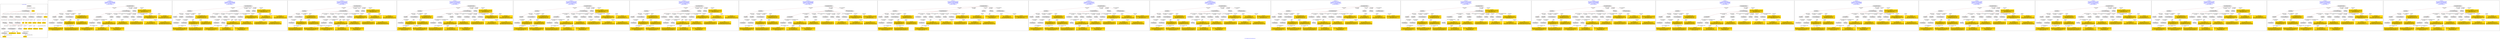 digraph n0 {
fontcolor="blue"
remincross="true"
label="s25-s-oakland-museum-paintings.json"
subgraph cluster_0 {
label="1-correct model"
n2[style="filled",color="white",fillcolor="lightgray",label="E12_Production1"];
n3[style="filled",color="white",fillcolor="lightgray",label="E21_Person1"];
n4[style="filled",color="white",fillcolor="lightgray",label="E55_Type1"];
n5[style="filled",color="white",fillcolor="lightgray",label="E52_Time-Span3"];
n6[style="filled",color="white",fillcolor="lightgray",label="E69_Death1"];
n7[style="filled",color="white",fillcolor="lightgray",label="E82_Actor_Appellation1"];
n8[style="filled",color="white",fillcolor="lightgray",label="E67_Birth1"];
n9[shape="plaintext",style="filled",fillcolor="gold",label="Artist_URI"];
n10[style="filled",color="white",fillcolor="lightgray",label="E22_Man-Made_Object1"];
n11[style="filled",color="white",fillcolor="lightgray",label="E35_Title1"];
n12[style="filled",color="white",fillcolor="lightgray",label="E8_Acquisition1"];
n13[style="filled",color="white",fillcolor="lightgray",label="E55_Type2"];
n14[style="filled",color="white",fillcolor="lightgray",label="E54_Dimension1"];
n15[style="filled",color="white",fillcolor="lightgray",label="E34_Inscription1"];
n16[shape="plaintext",style="filled",fillcolor="gold",label="Object_uri"];
n17[shape="plaintext",style="filled",fillcolor="gold",label="Inscription"];
n18[shape="plaintext",style="filled",fillcolor="gold",label="Title"];
n19[style="filled",color="white",fillcolor="lightgray",label="E38_Image1"];
n20[shape="plaintext",style="filled",fillcolor="gold",label="Pic_URL"];
n21[style="filled",color="white",fillcolor="lightgray",label="E52_Time-Span1"];
n22[shape="plaintext",style="filled",fillcolor="gold",label="BirthDate"];
n23[style="filled",color="white",fillcolor="lightgray",label="E52_Time-Span2"];
n24[shape="plaintext",style="filled",fillcolor="gold",label="DeathDate"];
n25[shape="plaintext",style="filled",fillcolor="gold",label="Date_made"];
n26[shape="plaintext",style="filled",fillcolor="gold",label="Dimensions"];
n27[shape="plaintext",style="filled",fillcolor="gold",label="Subtype_URI"];
n28[shape="plaintext",style="filled",fillcolor="gold",label="Subtype_of_Art"];
n29[shape="plaintext",style="filled",fillcolor="gold",label="Type_URI"];
n30[shape="plaintext",style="filled",fillcolor="gold",label="Type_of_Art"];
n31[shape="plaintext",style="filled",fillcolor="gold",label="Artist_Appellation_URI"];
n32[shape="plaintext",style="filled",fillcolor="gold",label="ArtistName"];
n33[shape="plaintext",style="filled",fillcolor="gold",label="Credit"];
}
subgraph cluster_1 {
label="candidate 0\nlink coherence:0.875\nnode coherence:0.9666666666666667\nconfidence:0.35924574758440386\nmapping score:0.4628041380836902\ncost:31.99932\n-precision:0.62-recall:0.65"
n35[style="filled",color="white",fillcolor="lightgray",label="E12_Production1"];
n36[style="filled",color="white",fillcolor="lightgray",label="E52_Time-Span2"];
n37[style="filled",color="white",fillcolor="lightgray",label="E55_Type1"];
n38[style="filled",color="white",fillcolor="lightgray",label="E21_Person1"];
n39[style="filled",color="white",fillcolor="lightgray",label="E67_Birth1"];
n40[style="filled",color="white",fillcolor="lightgray",label="E69_Death1"];
n41[style="filled",color="white",fillcolor="lightgray",label="E82_Actor_Appellation1"];
n42[style="filled",color="white",fillcolor="lightgray",label="E22_Man-Made_Object1"];
n43[style="filled",color="white",fillcolor="lightgray",label="E35_Title1"];
n44[style="filled",color="white",fillcolor="lightgray",label="E38_Image1"];
n45[style="filled",color="white",fillcolor="lightgray",label="E54_Dimension1"];
n46[style="filled",color="white",fillcolor="lightgray",label="E55_Type2"];
n47[style="filled",color="white",fillcolor="lightgray",label="E8_Acquisition1"];
n48[style="filled",color="white",fillcolor="lightgray",label="E33_Linguistic_Object1"];
n49[style="filled",color="white",fillcolor="lightgray",label="E55_Type3"];
n50[style="filled",color="white",fillcolor="lightgray",label="E52_Time-Span1"];
n51[style="filled",color="white",fillcolor="lightgray",label="E52_Time-Span3"];
n52[shape="plaintext",style="filled",fillcolor="gold",label="Type_URI\n[E55_Type,classLink,0.629]\n[E74_Group,classLink,0.19]\n[E57_Material,classLink,0.174]\n[E73_Information_Object,P3_has_note,0.008]"];
n53[shape="plaintext",style="filled",fillcolor="gold",label="Subtype_URI\n[E57_Material,classLink,0.417]\n[E55_Type,classLink,0.381]\n[E74_Group,classLink,0.202]\n[E29_Design_or_Procedure,P3_has_note,0.001]"];
n54[shape="plaintext",style="filled",fillcolor="gold",label="Title\n[E35_Title,label,0.326]\n[E22_Man-Made_Object,P3_has_note,0.282]\n[E73_Information_Object,P3_has_note,0.244]\n[E33_Linguistic_Object,P3_has_note,0.148]"];
n55[shape="plaintext",style="filled",fillcolor="gold",label="Pic_URL\n[E38_Image,classLink,0.55]\n[E39_Actor,classLink,0.203]\n[E78_Collection,classLink,0.144]\n[E22_Man-Made_Object,classLink,0.104]"];
n56[shape="plaintext",style="filled",fillcolor="gold",label="Subtype_of_Art\n[E29_Design_or_Procedure,P3_has_note,0.355]\n[E57_Material,label,0.278]\n[E55_Type,label,0.196]\n[E57_Material,classLink,0.171]"];
n57[shape="plaintext",style="filled",fillcolor="gold",label="Inscription\n[E22_Man-Made_Object,P3_has_note,0.287]\n[E73_Information_Object,P3_has_note,0.262]\n[E35_Title,label,0.229]\n[E33_Linguistic_Object,P3_has_note,0.222]"];
n58[shape="plaintext",style="filled",fillcolor="gold",label="Object_uri\n[E30_Right,P3_has_note,0.474]\n[E82_Actor_Appellation,label,0.235]\n[E8_Acquisition,P3_has_note,0.161]\n[E35_Title,label,0.131]"];
n59[shape="plaintext",style="filled",fillcolor="gold",label="Date_made\n[E52_Time-Span,P82_at_some_time_within,0.497]\n[E52_Time-Span,P82b_end_of_the_end,0.24]\n[E52_Time-Span,P82a_begin_of_the_begin,0.141]\n[E33_Linguistic_Object,P3_has_note,0.122]"];
n60[shape="plaintext",style="filled",fillcolor="gold",label="Artist_URI\n[E21_Person,classLink,0.485]\n[E82_Actor_Appellation,classLink,0.33]\n[E30_Right,P3_has_note,0.139]\n[E8_Acquisition,P3_has_note,0.046]"];
n61[shape="plaintext",style="filled",fillcolor="gold",label="ArtistName\n[E82_Actor_Appellation,label,0.392]\n[E22_Man-Made_Object,P3_has_note,0.231]\n[E73_Information_Object,P3_has_note,0.203]\n[E35_Title,label,0.174]"];
n62[shape="plaintext",style="filled",fillcolor="gold",label="Credit\n[E30_Right,P3_has_note,0.447]\n[E8_Acquisition,P3_has_note,0.42]\n[E33_Linguistic_Object,P3_has_note,0.067]\n[E22_Man-Made_Object,P3_has_note,0.066]"];
n63[shape="plaintext",style="filled",fillcolor="gold",label="Artist_Appellation_URI\n[E82_Actor_Appellation,classLink,0.907]\n[E21_Person,classLink,0.065]\n[E30_Right,P3_has_note,0.019]\n[E22_Man-Made_Object,P3_has_note,0.009]"];
n64[shape="plaintext",style="filled",fillcolor="gold",label="BirthDate\n[E52_Time-Span,P82_at_some_time_within,0.422]\n[E52_Time-Span,P82a_begin_of_the_begin,0.272]\n[E52_Time-Span,P82b_end_of_the_end,0.196]\n[E52_Time-Span,label,0.11]"];
n65[shape="plaintext",style="filled",fillcolor="gold",label="DeathDate\n[E52_Time-Span,P82b_end_of_the_end,0.328]\n[E12_Production,P3_has_note,0.327]\n[E52_Time-Span,P82_at_some_time_within,0.24]\n[E35_Title,label,0.105]"];
n66[shape="plaintext",style="filled",fillcolor="gold",label="Type_of_Art\n[E55_Type,classLink,0.376]\n[E55_Type,label,0.282]\n[E33_Linguistic_Object,P3_has_note,0.209]\n[E73_Information_Object,P3_has_note,0.133]"];
n67[shape="plaintext",style="filled",fillcolor="gold",label="Dimensions\n[E54_Dimension,P3_has_note,0.629]\n[E22_Man-Made_Object,P3_has_note,0.163]\n[E73_Information_Object,P3_has_note,0.134]\n[E34_Inscription,P3_has_note,0.074]"];
}
subgraph cluster_2 {
label="candidate 1\nlink coherence:0.875\nnode coherence:0.9666666666666667\nconfidence:0.35924574758440386\nmapping score:0.4628041380836902\ncost:31.99934\n-precision:0.59-recall:0.61"
n69[style="filled",color="white",fillcolor="lightgray",label="E12_Production1"];
n70[style="filled",color="white",fillcolor="lightgray",label="E52_Time-Span2"];
n71[style="filled",color="white",fillcolor="lightgray",label="E55_Type1"];
n72[style="filled",color="white",fillcolor="lightgray",label="E21_Person1"];
n73[style="filled",color="white",fillcolor="lightgray",label="E67_Birth1"];
n74[style="filled",color="white",fillcolor="lightgray",label="E69_Death1"];
n75[style="filled",color="white",fillcolor="lightgray",label="E82_Actor_Appellation1"];
n76[style="filled",color="white",fillcolor="lightgray",label="E22_Man-Made_Object1"];
n77[style="filled",color="white",fillcolor="lightgray",label="E35_Title1"];
n78[style="filled",color="white",fillcolor="lightgray",label="E38_Image1"];
n79[style="filled",color="white",fillcolor="lightgray",label="E54_Dimension1"];
n80[style="filled",color="white",fillcolor="lightgray",label="E8_Acquisition1"];
n81[style="filled",color="white",fillcolor="lightgray",label="E33_Linguistic_Object1"];
n82[style="filled",color="white",fillcolor="lightgray",label="E55_Type2"];
n83[style="filled",color="white",fillcolor="lightgray",label="E55_Type3"];
n84[style="filled",color="white",fillcolor="lightgray",label="E52_Time-Span1"];
n85[style="filled",color="white",fillcolor="lightgray",label="E52_Time-Span3"];
n86[shape="plaintext",style="filled",fillcolor="gold",label="Type_URI\n[E55_Type,classLink,0.629]\n[E74_Group,classLink,0.19]\n[E57_Material,classLink,0.174]\n[E73_Information_Object,P3_has_note,0.008]"];
n87[shape="plaintext",style="filled",fillcolor="gold",label="Subtype_URI\n[E57_Material,classLink,0.417]\n[E55_Type,classLink,0.381]\n[E74_Group,classLink,0.202]\n[E29_Design_or_Procedure,P3_has_note,0.001]"];
n88[shape="plaintext",style="filled",fillcolor="gold",label="Title\n[E35_Title,label,0.326]\n[E22_Man-Made_Object,P3_has_note,0.282]\n[E73_Information_Object,P3_has_note,0.244]\n[E33_Linguistic_Object,P3_has_note,0.148]"];
n89[shape="plaintext",style="filled",fillcolor="gold",label="Pic_URL\n[E38_Image,classLink,0.55]\n[E39_Actor,classLink,0.203]\n[E78_Collection,classLink,0.144]\n[E22_Man-Made_Object,classLink,0.104]"];
n90[shape="plaintext",style="filled",fillcolor="gold",label="Subtype_of_Art\n[E29_Design_or_Procedure,P3_has_note,0.355]\n[E57_Material,label,0.278]\n[E55_Type,label,0.196]\n[E57_Material,classLink,0.171]"];
n91[shape="plaintext",style="filled",fillcolor="gold",label="Inscription\n[E22_Man-Made_Object,P3_has_note,0.287]\n[E73_Information_Object,P3_has_note,0.262]\n[E35_Title,label,0.229]\n[E33_Linguistic_Object,P3_has_note,0.222]"];
n92[shape="plaintext",style="filled",fillcolor="gold",label="Object_uri\n[E30_Right,P3_has_note,0.474]\n[E82_Actor_Appellation,label,0.235]\n[E8_Acquisition,P3_has_note,0.161]\n[E35_Title,label,0.131]"];
n93[shape="plaintext",style="filled",fillcolor="gold",label="Date_made\n[E52_Time-Span,P82_at_some_time_within,0.497]\n[E52_Time-Span,P82b_end_of_the_end,0.24]\n[E52_Time-Span,P82a_begin_of_the_begin,0.141]\n[E33_Linguistic_Object,P3_has_note,0.122]"];
n94[shape="plaintext",style="filled",fillcolor="gold",label="Artist_URI\n[E21_Person,classLink,0.485]\n[E82_Actor_Appellation,classLink,0.33]\n[E30_Right,P3_has_note,0.139]\n[E8_Acquisition,P3_has_note,0.046]"];
n95[shape="plaintext",style="filled",fillcolor="gold",label="ArtistName\n[E82_Actor_Appellation,label,0.392]\n[E22_Man-Made_Object,P3_has_note,0.231]\n[E73_Information_Object,P3_has_note,0.203]\n[E35_Title,label,0.174]"];
n96[shape="plaintext",style="filled",fillcolor="gold",label="Credit\n[E30_Right,P3_has_note,0.447]\n[E8_Acquisition,P3_has_note,0.42]\n[E33_Linguistic_Object,P3_has_note,0.067]\n[E22_Man-Made_Object,P3_has_note,0.066]"];
n97[shape="plaintext",style="filled",fillcolor="gold",label="Artist_Appellation_URI\n[E82_Actor_Appellation,classLink,0.907]\n[E21_Person,classLink,0.065]\n[E30_Right,P3_has_note,0.019]\n[E22_Man-Made_Object,P3_has_note,0.009]"];
n98[shape="plaintext",style="filled",fillcolor="gold",label="BirthDate\n[E52_Time-Span,P82_at_some_time_within,0.422]\n[E52_Time-Span,P82a_begin_of_the_begin,0.272]\n[E52_Time-Span,P82b_end_of_the_end,0.196]\n[E52_Time-Span,label,0.11]"];
n99[shape="plaintext",style="filled",fillcolor="gold",label="DeathDate\n[E52_Time-Span,P82b_end_of_the_end,0.328]\n[E12_Production,P3_has_note,0.327]\n[E52_Time-Span,P82_at_some_time_within,0.24]\n[E35_Title,label,0.105]"];
n100[shape="plaintext",style="filled",fillcolor="gold",label="Type_of_Art\n[E55_Type,classLink,0.376]\n[E55_Type,label,0.282]\n[E33_Linguistic_Object,P3_has_note,0.209]\n[E73_Information_Object,P3_has_note,0.133]"];
n101[shape="plaintext",style="filled",fillcolor="gold",label="Dimensions\n[E54_Dimension,P3_has_note,0.629]\n[E22_Man-Made_Object,P3_has_note,0.163]\n[E73_Information_Object,P3_has_note,0.134]\n[E34_Inscription,P3_has_note,0.074]"];
}
subgraph cluster_3 {
label="candidate 10\nlink coherence:0.8333333333333334\nnode coherence:0.9310344827586207\nconfidence:0.36469109334566213\nmapping score:0.46315852536809426\ncost:29.99942\n-precision:0.53-recall:0.52"
n103[style="filled",color="white",fillcolor="lightgray",label="E12_Production1"];
n104[style="filled",color="white",fillcolor="lightgray",label="E52_Time-Span2"];
n105[style="filled",color="white",fillcolor="lightgray",label="E55_Type1"];
n106[style="filled",color="white",fillcolor="lightgray",label="E21_Person1"];
n107[style="filled",color="white",fillcolor="lightgray",label="E67_Birth1"];
n108[style="filled",color="white",fillcolor="lightgray",label="E82_Actor_Appellation1"];
n109[style="filled",color="white",fillcolor="lightgray",label="E22_Man-Made_Object1"];
n110[style="filled",color="white",fillcolor="lightgray",label="E35_Title1"];
n111[style="filled",color="white",fillcolor="lightgray",label="E38_Image1"];
n112[style="filled",color="white",fillcolor="lightgray",label="E54_Dimension1"];
n113[style="filled",color="white",fillcolor="lightgray",label="E8_Acquisition1"];
n114[style="filled",color="white",fillcolor="lightgray",label="E33_Linguistic_Object1"];
n115[style="filled",color="white",fillcolor="lightgray",label="E55_Type2"];
n116[style="filled",color="white",fillcolor="lightgray",label="E55_Type3"];
n117[style="filled",color="white",fillcolor="lightgray",label="E52_Time-Span1"];
n118[shape="plaintext",style="filled",fillcolor="gold",label="Type_URI\n[E55_Type,classLink,0.629]\n[E74_Group,classLink,0.19]\n[E57_Material,classLink,0.174]\n[E73_Information_Object,P3_has_note,0.008]"];
n119[shape="plaintext",style="filled",fillcolor="gold",label="Subtype_URI\n[E57_Material,classLink,0.417]\n[E55_Type,classLink,0.381]\n[E74_Group,classLink,0.202]\n[E29_Design_or_Procedure,P3_has_note,0.001]"];
n120[shape="plaintext",style="filled",fillcolor="gold",label="Title\n[E35_Title,label,0.326]\n[E22_Man-Made_Object,P3_has_note,0.282]\n[E73_Information_Object,P3_has_note,0.244]\n[E33_Linguistic_Object,P3_has_note,0.148]"];
n121[shape="plaintext",style="filled",fillcolor="gold",label="Pic_URL\n[E38_Image,classLink,0.55]\n[E39_Actor,classLink,0.203]\n[E78_Collection,classLink,0.144]\n[E22_Man-Made_Object,classLink,0.104]"];
n122[shape="plaintext",style="filled",fillcolor="gold",label="Subtype_of_Art\n[E29_Design_or_Procedure,P3_has_note,0.355]\n[E57_Material,label,0.278]\n[E55_Type,label,0.196]\n[E57_Material,classLink,0.171]"];
n123[shape="plaintext",style="filled",fillcolor="gold",label="Inscription\n[E22_Man-Made_Object,P3_has_note,0.287]\n[E73_Information_Object,P3_has_note,0.262]\n[E35_Title,label,0.229]\n[E33_Linguistic_Object,P3_has_note,0.222]"];
n124[shape="plaintext",style="filled",fillcolor="gold",label="Object_uri\n[E30_Right,P3_has_note,0.474]\n[E82_Actor_Appellation,label,0.235]\n[E8_Acquisition,P3_has_note,0.161]\n[E35_Title,label,0.131]"];
n125[shape="plaintext",style="filled",fillcolor="gold",label="Artist_URI\n[E21_Person,classLink,0.485]\n[E82_Actor_Appellation,classLink,0.33]\n[E30_Right,P3_has_note,0.139]\n[E8_Acquisition,P3_has_note,0.046]"];
n126[shape="plaintext",style="filled",fillcolor="gold",label="ArtistName\n[E82_Actor_Appellation,label,0.392]\n[E22_Man-Made_Object,P3_has_note,0.231]\n[E73_Information_Object,P3_has_note,0.203]\n[E35_Title,label,0.174]"];
n127[shape="plaintext",style="filled",fillcolor="gold",label="Credit\n[E30_Right,P3_has_note,0.447]\n[E8_Acquisition,P3_has_note,0.42]\n[E33_Linguistic_Object,P3_has_note,0.067]\n[E22_Man-Made_Object,P3_has_note,0.066]"];
n128[shape="plaintext",style="filled",fillcolor="gold",label="Artist_Appellation_URI\n[E82_Actor_Appellation,classLink,0.907]\n[E21_Person,classLink,0.065]\n[E30_Right,P3_has_note,0.019]\n[E22_Man-Made_Object,P3_has_note,0.009]"];
n129[shape="plaintext",style="filled",fillcolor="gold",label="Date_made\n[E52_Time-Span,P82_at_some_time_within,0.497]\n[E52_Time-Span,P82b_end_of_the_end,0.24]\n[E52_Time-Span,P82a_begin_of_the_begin,0.141]\n[E33_Linguistic_Object,P3_has_note,0.122]"];
n130[shape="plaintext",style="filled",fillcolor="gold",label="BirthDate\n[E52_Time-Span,P82_at_some_time_within,0.422]\n[E52_Time-Span,P82a_begin_of_the_begin,0.272]\n[E52_Time-Span,P82b_end_of_the_end,0.196]\n[E52_Time-Span,label,0.11]"];
n131[shape="plaintext",style="filled",fillcolor="gold",label="Type_of_Art\n[E55_Type,classLink,0.376]\n[E55_Type,label,0.282]\n[E33_Linguistic_Object,P3_has_note,0.209]\n[E73_Information_Object,P3_has_note,0.133]"];
n132[shape="plaintext",style="filled",fillcolor="gold",label="DeathDate\n[E52_Time-Span,P82b_end_of_the_end,0.328]\n[E12_Production,P3_has_note,0.327]\n[E52_Time-Span,P82_at_some_time_within,0.24]\n[E35_Title,label,0.105]"];
n133[shape="plaintext",style="filled",fillcolor="gold",label="Dimensions\n[E54_Dimension,P3_has_note,0.629]\n[E22_Man-Made_Object,P3_has_note,0.163]\n[E73_Information_Object,P3_has_note,0.134]\n[E34_Inscription,P3_has_note,0.074]"];
}
subgraph cluster_4 {
label="candidate 11\nlink coherence:0.8333333333333334\nnode coherence:0.9310344827586207\nconfidence:0.36469109334566213\nmapping score:0.46315852536809426\ncost:128.9994\n-precision:0.63-recall:0.61"
n135[style="filled",color="white",fillcolor="lightgray",label="E12_Production1"];
n136[style="filled",color="white",fillcolor="lightgray",label="E52_Time-Span2"];
n137[style="filled",color="white",fillcolor="lightgray",label="E55_Type1"];
n138[style="filled",color="white",fillcolor="lightgray",label="E21_Person1"];
n139[style="filled",color="white",fillcolor="lightgray",label="E67_Birth1"];
n140[style="filled",color="white",fillcolor="lightgray",label="E82_Actor_Appellation1"];
n141[style="filled",color="white",fillcolor="lightgray",label="E22_Man-Made_Object1"];
n142[style="filled",color="white",fillcolor="lightgray",label="E35_Title1"];
n143[style="filled",color="white",fillcolor="lightgray",label="E38_Image1"];
n144[style="filled",color="white",fillcolor="lightgray",label="E54_Dimension1"];
n145[style="filled",color="white",fillcolor="lightgray",label="E55_Type2"];
n146[style="filled",color="white",fillcolor="lightgray",label="E8_Acquisition1"];
n147[style="filled",color="white",fillcolor="lightgray",label="E33_Linguistic_Object1"];
n148[style="filled",color="white",fillcolor="lightgray",label="E55_Type3"];
n149[style="filled",color="white",fillcolor="lightgray",label="E52_Time-Span1"];
n150[shape="plaintext",style="filled",fillcolor="gold",label="Type_URI\n[E55_Type,classLink,0.629]\n[E74_Group,classLink,0.19]\n[E57_Material,classLink,0.174]\n[E73_Information_Object,P3_has_note,0.008]"];
n151[shape="plaintext",style="filled",fillcolor="gold",label="Subtype_URI\n[E57_Material,classLink,0.417]\n[E55_Type,classLink,0.381]\n[E74_Group,classLink,0.202]\n[E29_Design_or_Procedure,P3_has_note,0.001]"];
n152[shape="plaintext",style="filled",fillcolor="gold",label="Title\n[E35_Title,label,0.326]\n[E22_Man-Made_Object,P3_has_note,0.282]\n[E73_Information_Object,P3_has_note,0.244]\n[E33_Linguistic_Object,P3_has_note,0.148]"];
n153[shape="plaintext",style="filled",fillcolor="gold",label="Pic_URL\n[E38_Image,classLink,0.55]\n[E39_Actor,classLink,0.203]\n[E78_Collection,classLink,0.144]\n[E22_Man-Made_Object,classLink,0.104]"];
n154[shape="plaintext",style="filled",fillcolor="gold",label="Subtype_of_Art\n[E29_Design_or_Procedure,P3_has_note,0.355]\n[E57_Material,label,0.278]\n[E55_Type,label,0.196]\n[E57_Material,classLink,0.171]"];
n155[shape="plaintext",style="filled",fillcolor="gold",label="DeathDate\n[E52_Time-Span,P82b_end_of_the_end,0.328]\n[E12_Production,P3_has_note,0.327]\n[E52_Time-Span,P82_at_some_time_within,0.24]\n[E35_Title,label,0.105]"];
n156[shape="plaintext",style="filled",fillcolor="gold",label="Inscription\n[E22_Man-Made_Object,P3_has_note,0.287]\n[E73_Information_Object,P3_has_note,0.262]\n[E35_Title,label,0.229]\n[E33_Linguistic_Object,P3_has_note,0.222]"];
n157[shape="plaintext",style="filled",fillcolor="gold",label="Object_uri\n[E30_Right,P3_has_note,0.474]\n[E82_Actor_Appellation,label,0.235]\n[E8_Acquisition,P3_has_note,0.161]\n[E35_Title,label,0.131]"];
n158[shape="plaintext",style="filled",fillcolor="gold",label="Artist_URI\n[E21_Person,classLink,0.485]\n[E82_Actor_Appellation,classLink,0.33]\n[E30_Right,P3_has_note,0.139]\n[E8_Acquisition,P3_has_note,0.046]"];
n159[shape="plaintext",style="filled",fillcolor="gold",label="ArtistName\n[E82_Actor_Appellation,label,0.392]\n[E22_Man-Made_Object,P3_has_note,0.231]\n[E73_Information_Object,P3_has_note,0.203]\n[E35_Title,label,0.174]"];
n160[shape="plaintext",style="filled",fillcolor="gold",label="Credit\n[E30_Right,P3_has_note,0.447]\n[E8_Acquisition,P3_has_note,0.42]\n[E33_Linguistic_Object,P3_has_note,0.067]\n[E22_Man-Made_Object,P3_has_note,0.066]"];
n161[shape="plaintext",style="filled",fillcolor="gold",label="Artist_Appellation_URI\n[E82_Actor_Appellation,classLink,0.907]\n[E21_Person,classLink,0.065]\n[E30_Right,P3_has_note,0.019]\n[E22_Man-Made_Object,P3_has_note,0.009]"];
n162[shape="plaintext",style="filled",fillcolor="gold",label="Date_made\n[E52_Time-Span,P82_at_some_time_within,0.497]\n[E52_Time-Span,P82b_end_of_the_end,0.24]\n[E52_Time-Span,P82a_begin_of_the_begin,0.141]\n[E33_Linguistic_Object,P3_has_note,0.122]"];
n163[shape="plaintext",style="filled",fillcolor="gold",label="BirthDate\n[E52_Time-Span,P82_at_some_time_within,0.422]\n[E52_Time-Span,P82a_begin_of_the_begin,0.272]\n[E52_Time-Span,P82b_end_of_the_end,0.196]\n[E52_Time-Span,label,0.11]"];
n164[shape="plaintext",style="filled",fillcolor="gold",label="Type_of_Art\n[E55_Type,classLink,0.376]\n[E55_Type,label,0.282]\n[E33_Linguistic_Object,P3_has_note,0.209]\n[E73_Information_Object,P3_has_note,0.133]"];
n165[shape="plaintext",style="filled",fillcolor="gold",label="Dimensions\n[E54_Dimension,P3_has_note,0.629]\n[E22_Man-Made_Object,P3_has_note,0.163]\n[E73_Information_Object,P3_has_note,0.134]\n[E34_Inscription,P3_has_note,0.074]"];
}
subgraph cluster_5 {
label="candidate 12\nlink coherence:0.8333333333333334\nnode coherence:0.9310344827586207\nconfidence:0.36469109334566213\nmapping score:0.46315852536809426\ncost:128.99941\n-precision:0.6-recall:0.58"
n167[style="filled",color="white",fillcolor="lightgray",label="E12_Production1"];
n168[style="filled",color="white",fillcolor="lightgray",label="E52_Time-Span2"];
n169[style="filled",color="white",fillcolor="lightgray",label="E55_Type1"];
n170[style="filled",color="white",fillcolor="lightgray",label="E21_Person1"];
n171[style="filled",color="white",fillcolor="lightgray",label="E67_Birth1"];
n172[style="filled",color="white",fillcolor="lightgray",label="E82_Actor_Appellation1"];
n173[style="filled",color="white",fillcolor="lightgray",label="E22_Man-Made_Object1"];
n174[style="filled",color="white",fillcolor="lightgray",label="E35_Title1"];
n175[style="filled",color="white",fillcolor="lightgray",label="E38_Image1"];
n176[style="filled",color="white",fillcolor="lightgray",label="E54_Dimension1"];
n177[style="filled",color="white",fillcolor="lightgray",label="E55_Type3"];
n178[style="filled",color="white",fillcolor="lightgray",label="E8_Acquisition1"];
n179[style="filled",color="white",fillcolor="lightgray",label="E33_Linguistic_Object2"];
n180[style="filled",color="white",fillcolor="lightgray",label="E55_Type2"];
n181[style="filled",color="white",fillcolor="lightgray",label="E52_Time-Span1"];
n182[shape="plaintext",style="filled",fillcolor="gold",label="Type_URI\n[E55_Type,classLink,0.629]\n[E74_Group,classLink,0.19]\n[E57_Material,classLink,0.174]\n[E73_Information_Object,P3_has_note,0.008]"];
n183[shape="plaintext",style="filled",fillcolor="gold",label="Subtype_URI\n[E57_Material,classLink,0.417]\n[E55_Type,classLink,0.381]\n[E74_Group,classLink,0.202]\n[E29_Design_or_Procedure,P3_has_note,0.001]"];
n184[shape="plaintext",style="filled",fillcolor="gold",label="Title\n[E35_Title,label,0.326]\n[E22_Man-Made_Object,P3_has_note,0.282]\n[E73_Information_Object,P3_has_note,0.244]\n[E33_Linguistic_Object,P3_has_note,0.148]"];
n185[shape="plaintext",style="filled",fillcolor="gold",label="Pic_URL\n[E38_Image,classLink,0.55]\n[E39_Actor,classLink,0.203]\n[E78_Collection,classLink,0.144]\n[E22_Man-Made_Object,classLink,0.104]"];
n186[shape="plaintext",style="filled",fillcolor="gold",label="Subtype_of_Art\n[E29_Design_or_Procedure,P3_has_note,0.355]\n[E57_Material,label,0.278]\n[E55_Type,label,0.196]\n[E57_Material,classLink,0.171]"];
n187[shape="plaintext",style="filled",fillcolor="gold",label="DeathDate\n[E52_Time-Span,P82b_end_of_the_end,0.328]\n[E12_Production,P3_has_note,0.327]\n[E52_Time-Span,P82_at_some_time_within,0.24]\n[E35_Title,label,0.105]"];
n188[shape="plaintext",style="filled",fillcolor="gold",label="Object_uri\n[E30_Right,P3_has_note,0.474]\n[E82_Actor_Appellation,label,0.235]\n[E8_Acquisition,P3_has_note,0.161]\n[E35_Title,label,0.131]"];
n189[shape="plaintext",style="filled",fillcolor="gold",label="Inscription\n[E22_Man-Made_Object,P3_has_note,0.287]\n[E73_Information_Object,P3_has_note,0.262]\n[E35_Title,label,0.229]\n[E33_Linguistic_Object,P3_has_note,0.222]"];
n190[shape="plaintext",style="filled",fillcolor="gold",label="Artist_URI\n[E21_Person,classLink,0.485]\n[E82_Actor_Appellation,classLink,0.33]\n[E30_Right,P3_has_note,0.139]\n[E8_Acquisition,P3_has_note,0.046]"];
n191[shape="plaintext",style="filled",fillcolor="gold",label="ArtistName\n[E82_Actor_Appellation,label,0.392]\n[E22_Man-Made_Object,P3_has_note,0.231]\n[E73_Information_Object,P3_has_note,0.203]\n[E35_Title,label,0.174]"];
n192[shape="plaintext",style="filled",fillcolor="gold",label="Credit\n[E30_Right,P3_has_note,0.447]\n[E8_Acquisition,P3_has_note,0.42]\n[E33_Linguistic_Object,P3_has_note,0.067]\n[E22_Man-Made_Object,P3_has_note,0.066]"];
n193[shape="plaintext",style="filled",fillcolor="gold",label="Artist_Appellation_URI\n[E82_Actor_Appellation,classLink,0.907]\n[E21_Person,classLink,0.065]\n[E30_Right,P3_has_note,0.019]\n[E22_Man-Made_Object,P3_has_note,0.009]"];
n194[shape="plaintext",style="filled",fillcolor="gold",label="Date_made\n[E52_Time-Span,P82_at_some_time_within,0.497]\n[E52_Time-Span,P82b_end_of_the_end,0.24]\n[E52_Time-Span,P82a_begin_of_the_begin,0.141]\n[E33_Linguistic_Object,P3_has_note,0.122]"];
n195[shape="plaintext",style="filled",fillcolor="gold",label="BirthDate\n[E52_Time-Span,P82_at_some_time_within,0.422]\n[E52_Time-Span,P82a_begin_of_the_begin,0.272]\n[E52_Time-Span,P82b_end_of_the_end,0.196]\n[E52_Time-Span,label,0.11]"];
n196[shape="plaintext",style="filled",fillcolor="gold",label="Type_of_Art\n[E55_Type,classLink,0.376]\n[E55_Type,label,0.282]\n[E33_Linguistic_Object,P3_has_note,0.209]\n[E73_Information_Object,P3_has_note,0.133]"];
n197[shape="plaintext",style="filled",fillcolor="gold",label="Dimensions\n[E54_Dimension,P3_has_note,0.629]\n[E22_Man-Made_Object,P3_has_note,0.163]\n[E73_Information_Object,P3_has_note,0.134]\n[E34_Inscription,P3_has_note,0.074]"];
}
subgraph cluster_6 {
label="candidate 13\nlink coherence:0.8333333333333334\nnode coherence:0.9310344827586207\nconfidence:0.36469109334566213\nmapping score:0.46315852536809426\ncost:128.99942\n-precision:0.6-recall:0.58"
n199[style="filled",color="white",fillcolor="lightgray",label="E12_Production1"];
n200[style="filled",color="white",fillcolor="lightgray",label="E52_Time-Span2"];
n201[style="filled",color="white",fillcolor="lightgray",label="E55_Type1"];
n202[style="filled",color="white",fillcolor="lightgray",label="E21_Person1"];
n203[style="filled",color="white",fillcolor="lightgray",label="E67_Birth1"];
n204[style="filled",color="white",fillcolor="lightgray",label="E82_Actor_Appellation1"];
n205[style="filled",color="white",fillcolor="lightgray",label="E22_Man-Made_Object1"];
n206[style="filled",color="white",fillcolor="lightgray",label="E35_Title1"];
n207[style="filled",color="white",fillcolor="lightgray",label="E38_Image1"];
n208[style="filled",color="white",fillcolor="lightgray",label="E54_Dimension1"];
n209[style="filled",color="white",fillcolor="lightgray",label="E8_Acquisition1"];
n210[style="filled",color="white",fillcolor="lightgray",label="E33_Linguistic_Object1"];
n211[style="filled",color="white",fillcolor="lightgray",label="E55_Type2"];
n212[style="filled",color="white",fillcolor="lightgray",label="E55_Type3"];
n213[style="filled",color="white",fillcolor="lightgray",label="E52_Time-Span1"];
n214[shape="plaintext",style="filled",fillcolor="gold",label="Type_URI\n[E55_Type,classLink,0.629]\n[E74_Group,classLink,0.19]\n[E57_Material,classLink,0.174]\n[E73_Information_Object,P3_has_note,0.008]"];
n215[shape="plaintext",style="filled",fillcolor="gold",label="Subtype_URI\n[E57_Material,classLink,0.417]\n[E55_Type,classLink,0.381]\n[E74_Group,classLink,0.202]\n[E29_Design_or_Procedure,P3_has_note,0.001]"];
n216[shape="plaintext",style="filled",fillcolor="gold",label="Title\n[E35_Title,label,0.326]\n[E22_Man-Made_Object,P3_has_note,0.282]\n[E73_Information_Object,P3_has_note,0.244]\n[E33_Linguistic_Object,P3_has_note,0.148]"];
n217[shape="plaintext",style="filled",fillcolor="gold",label="Pic_URL\n[E38_Image,classLink,0.55]\n[E39_Actor,classLink,0.203]\n[E78_Collection,classLink,0.144]\n[E22_Man-Made_Object,classLink,0.104]"];
n218[shape="plaintext",style="filled",fillcolor="gold",label="Subtype_of_Art\n[E29_Design_or_Procedure,P3_has_note,0.355]\n[E57_Material,label,0.278]\n[E55_Type,label,0.196]\n[E57_Material,classLink,0.171]"];
n219[shape="plaintext",style="filled",fillcolor="gold",label="DeathDate\n[E52_Time-Span,P82b_end_of_the_end,0.328]\n[E12_Production,P3_has_note,0.327]\n[E52_Time-Span,P82_at_some_time_within,0.24]\n[E35_Title,label,0.105]"];
n220[shape="plaintext",style="filled",fillcolor="gold",label="Inscription\n[E22_Man-Made_Object,P3_has_note,0.287]\n[E73_Information_Object,P3_has_note,0.262]\n[E35_Title,label,0.229]\n[E33_Linguistic_Object,P3_has_note,0.222]"];
n221[shape="plaintext",style="filled",fillcolor="gold",label="Object_uri\n[E30_Right,P3_has_note,0.474]\n[E82_Actor_Appellation,label,0.235]\n[E8_Acquisition,P3_has_note,0.161]\n[E35_Title,label,0.131]"];
n222[shape="plaintext",style="filled",fillcolor="gold",label="Artist_URI\n[E21_Person,classLink,0.485]\n[E82_Actor_Appellation,classLink,0.33]\n[E30_Right,P3_has_note,0.139]\n[E8_Acquisition,P3_has_note,0.046]"];
n223[shape="plaintext",style="filled",fillcolor="gold",label="ArtistName\n[E82_Actor_Appellation,label,0.392]\n[E22_Man-Made_Object,P3_has_note,0.231]\n[E73_Information_Object,P3_has_note,0.203]\n[E35_Title,label,0.174]"];
n224[shape="plaintext",style="filled",fillcolor="gold",label="Credit\n[E30_Right,P3_has_note,0.447]\n[E8_Acquisition,P3_has_note,0.42]\n[E33_Linguistic_Object,P3_has_note,0.067]\n[E22_Man-Made_Object,P3_has_note,0.066]"];
n225[shape="plaintext",style="filled",fillcolor="gold",label="Artist_Appellation_URI\n[E82_Actor_Appellation,classLink,0.907]\n[E21_Person,classLink,0.065]\n[E30_Right,P3_has_note,0.019]\n[E22_Man-Made_Object,P3_has_note,0.009]"];
n226[shape="plaintext",style="filled",fillcolor="gold",label="Date_made\n[E52_Time-Span,P82_at_some_time_within,0.497]\n[E52_Time-Span,P82b_end_of_the_end,0.24]\n[E52_Time-Span,P82a_begin_of_the_begin,0.141]\n[E33_Linguistic_Object,P3_has_note,0.122]"];
n227[shape="plaintext",style="filled",fillcolor="gold",label="BirthDate\n[E52_Time-Span,P82_at_some_time_within,0.422]\n[E52_Time-Span,P82a_begin_of_the_begin,0.272]\n[E52_Time-Span,P82b_end_of_the_end,0.196]\n[E52_Time-Span,label,0.11]"];
n228[shape="plaintext",style="filled",fillcolor="gold",label="Type_of_Art\n[E55_Type,classLink,0.376]\n[E55_Type,label,0.282]\n[E33_Linguistic_Object,P3_has_note,0.209]\n[E73_Information_Object,P3_has_note,0.133]"];
n229[shape="plaintext",style="filled",fillcolor="gold",label="Dimensions\n[E54_Dimension,P3_has_note,0.629]\n[E22_Man-Made_Object,P3_has_note,0.163]\n[E73_Information_Object,P3_has_note,0.134]\n[E34_Inscription,P3_has_note,0.074]"];
}
subgraph cluster_7 {
label="candidate 14\nlink coherence:0.8181818181818182\nnode coherence:0.9666666666666667\nconfidence:0.35924574758440386\nmapping score:0.4628041380836902\ncost:131.99932\n-precision:0.61-recall:0.65"
n231[style="filled",color="white",fillcolor="lightgray",label="E12_Production1"];
n232[style="filled",color="white",fillcolor="lightgray",label="E52_Time-Span2"];
n233[style="filled",color="white",fillcolor="lightgray",label="E55_Type1"];
n234[style="filled",color="white",fillcolor="lightgray",label="E21_Person1"];
n235[style="filled",color="white",fillcolor="lightgray",label="E67_Birth1"];
n236[style="filled",color="white",fillcolor="lightgray",label="E69_Death1"];
n237[style="filled",color="white",fillcolor="lightgray",label="E82_Actor_Appellation1"];
n238[style="filled",color="white",fillcolor="lightgray",label="E22_Man-Made_Object1"];
n239[style="filled",color="white",fillcolor="lightgray",label="E35_Title1"];
n240[style="filled",color="white",fillcolor="lightgray",label="E38_Image1"];
n241[style="filled",color="white",fillcolor="lightgray",label="E54_Dimension1"];
n242[style="filled",color="white",fillcolor="lightgray",label="E55_Type2"];
n243[style="filled",color="white",fillcolor="lightgray",label="E55_Type3"];
n244[style="filled",color="white",fillcolor="lightgray",label="E8_Acquisition1"];
n245[style="filled",color="white",fillcolor="lightgray",label="E33_Linguistic_Object2"];
n246[style="filled",color="white",fillcolor="lightgray",label="E52_Time-Span1"];
n247[style="filled",color="white",fillcolor="lightgray",label="E52_Time-Span3"];
n248[style="filled",color="white",fillcolor="lightgray",label="E33_Linguistic_Object1"];
n249[shape="plaintext",style="filled",fillcolor="gold",label="Type_URI\n[E55_Type,classLink,0.629]\n[E74_Group,classLink,0.19]\n[E57_Material,classLink,0.174]\n[E73_Information_Object,P3_has_note,0.008]"];
n250[shape="plaintext",style="filled",fillcolor="gold",label="Subtype_URI\n[E57_Material,classLink,0.417]\n[E55_Type,classLink,0.381]\n[E74_Group,classLink,0.202]\n[E29_Design_or_Procedure,P3_has_note,0.001]"];
n251[shape="plaintext",style="filled",fillcolor="gold",label="Title\n[E35_Title,label,0.326]\n[E22_Man-Made_Object,P3_has_note,0.282]\n[E73_Information_Object,P3_has_note,0.244]\n[E33_Linguistic_Object,P3_has_note,0.148]"];
n252[shape="plaintext",style="filled",fillcolor="gold",label="Pic_URL\n[E38_Image,classLink,0.55]\n[E39_Actor,classLink,0.203]\n[E78_Collection,classLink,0.144]\n[E22_Man-Made_Object,classLink,0.104]"];
n253[shape="plaintext",style="filled",fillcolor="gold",label="Subtype_of_Art\n[E29_Design_or_Procedure,P3_has_note,0.355]\n[E57_Material,label,0.278]\n[E55_Type,label,0.196]\n[E57_Material,classLink,0.171]"];
n254[shape="plaintext",style="filled",fillcolor="gold",label="Inscription\n[E22_Man-Made_Object,P3_has_note,0.287]\n[E73_Information_Object,P3_has_note,0.262]\n[E35_Title,label,0.229]\n[E33_Linguistic_Object,P3_has_note,0.222]"];
n255[shape="plaintext",style="filled",fillcolor="gold",label="Object_uri\n[E30_Right,P3_has_note,0.474]\n[E82_Actor_Appellation,label,0.235]\n[E8_Acquisition,P3_has_note,0.161]\n[E35_Title,label,0.131]"];
n256[shape="plaintext",style="filled",fillcolor="gold",label="Date_made\n[E52_Time-Span,P82_at_some_time_within,0.497]\n[E52_Time-Span,P82b_end_of_the_end,0.24]\n[E52_Time-Span,P82a_begin_of_the_begin,0.141]\n[E33_Linguistic_Object,P3_has_note,0.122]"];
n257[shape="plaintext",style="filled",fillcolor="gold",label="Artist_URI\n[E21_Person,classLink,0.485]\n[E82_Actor_Appellation,classLink,0.33]\n[E30_Right,P3_has_note,0.139]\n[E8_Acquisition,P3_has_note,0.046]"];
n258[shape="plaintext",style="filled",fillcolor="gold",label="ArtistName\n[E82_Actor_Appellation,label,0.392]\n[E22_Man-Made_Object,P3_has_note,0.231]\n[E73_Information_Object,P3_has_note,0.203]\n[E35_Title,label,0.174]"];
n259[shape="plaintext",style="filled",fillcolor="gold",label="Credit\n[E30_Right,P3_has_note,0.447]\n[E8_Acquisition,P3_has_note,0.42]\n[E33_Linguistic_Object,P3_has_note,0.067]\n[E22_Man-Made_Object,P3_has_note,0.066]"];
n260[shape="plaintext",style="filled",fillcolor="gold",label="Artist_Appellation_URI\n[E82_Actor_Appellation,classLink,0.907]\n[E21_Person,classLink,0.065]\n[E30_Right,P3_has_note,0.019]\n[E22_Man-Made_Object,P3_has_note,0.009]"];
n261[shape="plaintext",style="filled",fillcolor="gold",label="BirthDate\n[E52_Time-Span,P82_at_some_time_within,0.422]\n[E52_Time-Span,P82a_begin_of_the_begin,0.272]\n[E52_Time-Span,P82b_end_of_the_end,0.196]\n[E52_Time-Span,label,0.11]"];
n262[shape="plaintext",style="filled",fillcolor="gold",label="DeathDate\n[E52_Time-Span,P82b_end_of_the_end,0.328]\n[E12_Production,P3_has_note,0.327]\n[E52_Time-Span,P82_at_some_time_within,0.24]\n[E35_Title,label,0.105]"];
n263[shape="plaintext",style="filled",fillcolor="gold",label="Type_of_Art\n[E55_Type,classLink,0.376]\n[E55_Type,label,0.282]\n[E33_Linguistic_Object,P3_has_note,0.209]\n[E73_Information_Object,P3_has_note,0.133]"];
n264[shape="plaintext",style="filled",fillcolor="gold",label="Dimensions\n[E54_Dimension,P3_has_note,0.629]\n[E22_Man-Made_Object,P3_has_note,0.163]\n[E73_Information_Object,P3_has_note,0.134]\n[E34_Inscription,P3_has_note,0.074]"];
}
subgraph cluster_8 {
label="candidate 15\nlink coherence:0.8181818181818182\nnode coherence:0.9666666666666667\nconfidence:0.35924574758440386\nmapping score:0.4628041380836902\ncost:131.99939\n-precision:0.55-recall:0.58"
n266[style="filled",color="white",fillcolor="lightgray",label="E12_Production1"];
n267[style="filled",color="white",fillcolor="lightgray",label="E52_Time-Span2"];
n268[style="filled",color="white",fillcolor="lightgray",label="E21_Person1"];
n269[style="filled",color="white",fillcolor="lightgray",label="E67_Birth1"];
n270[style="filled",color="white",fillcolor="lightgray",label="E69_Death1"];
n271[style="filled",color="white",fillcolor="lightgray",label="E82_Actor_Appellation1"];
n272[style="filled",color="white",fillcolor="lightgray",label="E22_Man-Made_Object1"];
n273[style="filled",color="white",fillcolor="lightgray",label="E35_Title1"];
n274[style="filled",color="white",fillcolor="lightgray",label="E38_Image1"];
n275[style="filled",color="white",fillcolor="lightgray",label="E54_Dimension1"];
n276[style="filled",color="white",fillcolor="lightgray",label="E55_Type3"];
n277[style="filled",color="white",fillcolor="lightgray",label="E8_Acquisition1"];
n278[style="filled",color="white",fillcolor="lightgray",label="E33_Linguistic_Object2"];
n279[style="filled",color="white",fillcolor="lightgray",label="E55_Type1"];
n280[style="filled",color="white",fillcolor="lightgray",label="E55_Type2"];
n281[style="filled",color="white",fillcolor="lightgray",label="E52_Time-Span1"];
n282[style="filled",color="white",fillcolor="lightgray",label="E52_Time-Span3"];
n283[style="filled",color="white",fillcolor="lightgray",label="E33_Linguistic_Object1"];
n284[shape="plaintext",style="filled",fillcolor="gold",label="Type_URI\n[E55_Type,classLink,0.629]\n[E74_Group,classLink,0.19]\n[E57_Material,classLink,0.174]\n[E73_Information_Object,P3_has_note,0.008]"];
n285[shape="plaintext",style="filled",fillcolor="gold",label="Subtype_URI\n[E57_Material,classLink,0.417]\n[E55_Type,classLink,0.381]\n[E74_Group,classLink,0.202]\n[E29_Design_or_Procedure,P3_has_note,0.001]"];
n286[shape="plaintext",style="filled",fillcolor="gold",label="Title\n[E35_Title,label,0.326]\n[E22_Man-Made_Object,P3_has_note,0.282]\n[E73_Information_Object,P3_has_note,0.244]\n[E33_Linguistic_Object,P3_has_note,0.148]"];
n287[shape="plaintext",style="filled",fillcolor="gold",label="Pic_URL\n[E38_Image,classLink,0.55]\n[E39_Actor,classLink,0.203]\n[E78_Collection,classLink,0.144]\n[E22_Man-Made_Object,classLink,0.104]"];
n288[shape="plaintext",style="filled",fillcolor="gold",label="Subtype_of_Art\n[E29_Design_or_Procedure,P3_has_note,0.355]\n[E57_Material,label,0.278]\n[E55_Type,label,0.196]\n[E57_Material,classLink,0.171]"];
n289[shape="plaintext",style="filled",fillcolor="gold",label="Inscription\n[E22_Man-Made_Object,P3_has_note,0.287]\n[E73_Information_Object,P3_has_note,0.262]\n[E35_Title,label,0.229]\n[E33_Linguistic_Object,P3_has_note,0.222]"];
n290[shape="plaintext",style="filled",fillcolor="gold",label="Object_uri\n[E30_Right,P3_has_note,0.474]\n[E82_Actor_Appellation,label,0.235]\n[E8_Acquisition,P3_has_note,0.161]\n[E35_Title,label,0.131]"];
n291[shape="plaintext",style="filled",fillcolor="gold",label="Date_made\n[E52_Time-Span,P82_at_some_time_within,0.497]\n[E52_Time-Span,P82b_end_of_the_end,0.24]\n[E52_Time-Span,P82a_begin_of_the_begin,0.141]\n[E33_Linguistic_Object,P3_has_note,0.122]"];
n292[shape="plaintext",style="filled",fillcolor="gold",label="Artist_URI\n[E21_Person,classLink,0.485]\n[E82_Actor_Appellation,classLink,0.33]\n[E30_Right,P3_has_note,0.139]\n[E8_Acquisition,P3_has_note,0.046]"];
n293[shape="plaintext",style="filled",fillcolor="gold",label="ArtistName\n[E82_Actor_Appellation,label,0.392]\n[E22_Man-Made_Object,P3_has_note,0.231]\n[E73_Information_Object,P3_has_note,0.203]\n[E35_Title,label,0.174]"];
n294[shape="plaintext",style="filled",fillcolor="gold",label="Credit\n[E30_Right,P3_has_note,0.447]\n[E8_Acquisition,P3_has_note,0.42]\n[E33_Linguistic_Object,P3_has_note,0.067]\n[E22_Man-Made_Object,P3_has_note,0.066]"];
n295[shape="plaintext",style="filled",fillcolor="gold",label="Artist_Appellation_URI\n[E82_Actor_Appellation,classLink,0.907]\n[E21_Person,classLink,0.065]\n[E30_Right,P3_has_note,0.019]\n[E22_Man-Made_Object,P3_has_note,0.009]"];
n296[shape="plaintext",style="filled",fillcolor="gold",label="BirthDate\n[E52_Time-Span,P82_at_some_time_within,0.422]\n[E52_Time-Span,P82a_begin_of_the_begin,0.272]\n[E52_Time-Span,P82b_end_of_the_end,0.196]\n[E52_Time-Span,label,0.11]"];
n297[shape="plaintext",style="filled",fillcolor="gold",label="DeathDate\n[E52_Time-Span,P82b_end_of_the_end,0.328]\n[E12_Production,P3_has_note,0.327]\n[E52_Time-Span,P82_at_some_time_within,0.24]\n[E35_Title,label,0.105]"];
n298[shape="plaintext",style="filled",fillcolor="gold",label="Type_of_Art\n[E55_Type,classLink,0.376]\n[E55_Type,label,0.282]\n[E33_Linguistic_Object,P3_has_note,0.209]\n[E73_Information_Object,P3_has_note,0.133]"];
n299[shape="plaintext",style="filled",fillcolor="gold",label="Dimensions\n[E54_Dimension,P3_has_note,0.629]\n[E22_Man-Made_Object,P3_has_note,0.163]\n[E73_Information_Object,P3_has_note,0.134]\n[E34_Inscription,P3_has_note,0.074]"];
}
subgraph cluster_9 {
label="candidate 16\nlink coherence:0.8125\nnode coherence:0.9310344827586207\nconfidence:0.36469109334566213\nmapping score:0.46315852536809426\ncost:229.99938\n-precision:0.59-recall:0.61"
n301[style="filled",color="white",fillcolor="lightgray",label="E12_Production1"];
n302[style="filled",color="white",fillcolor="lightgray",label="E55_Type1"];
n303[style="filled",color="white",fillcolor="lightgray",label="E21_Person1"];
n304[style="filled",color="white",fillcolor="lightgray",label="E67_Birth1"];
n305[style="filled",color="white",fillcolor="lightgray",label="E69_Death1"];
n306[style="filled",color="white",fillcolor="lightgray",label="E82_Actor_Appellation1"];
n307[style="filled",color="white",fillcolor="lightgray",label="E22_Man-Made_Object1"];
n308[style="filled",color="white",fillcolor="lightgray",label="E35_Title1"];
n309[style="filled",color="white",fillcolor="lightgray",label="E38_Image1"];
n310[style="filled",color="white",fillcolor="lightgray",label="E54_Dimension1"];
n311[style="filled",color="white",fillcolor="lightgray",label="E55_Type2"];
n312[style="filled",color="white",fillcolor="lightgray",label="E8_Acquisition1"];
n313[style="filled",color="white",fillcolor="lightgray",label="E33_Linguistic_Object1"];
n314[style="filled",color="white",fillcolor="lightgray",label="E55_Type3"];
n315[style="filled",color="white",fillcolor="lightgray",label="E52_Time-Span1"];
n316[style="filled",color="white",fillcolor="lightgray",label="E52_Time-Span3"];
n317[style="filled",color="white",fillcolor="lightgray",label="E33_Linguistic_Object2"];
n318[shape="plaintext",style="filled",fillcolor="gold",label="Type_URI\n[E55_Type,classLink,0.629]\n[E74_Group,classLink,0.19]\n[E57_Material,classLink,0.174]\n[E73_Information_Object,P3_has_note,0.008]"];
n319[shape="plaintext",style="filled",fillcolor="gold",label="Subtype_URI\n[E57_Material,classLink,0.417]\n[E55_Type,classLink,0.381]\n[E74_Group,classLink,0.202]\n[E29_Design_or_Procedure,P3_has_note,0.001]"];
n320[shape="plaintext",style="filled",fillcolor="gold",label="Title\n[E35_Title,label,0.326]\n[E22_Man-Made_Object,P3_has_note,0.282]\n[E73_Information_Object,P3_has_note,0.244]\n[E33_Linguistic_Object,P3_has_note,0.148]"];
n321[shape="plaintext",style="filled",fillcolor="gold",label="Pic_URL\n[E38_Image,classLink,0.55]\n[E39_Actor,classLink,0.203]\n[E78_Collection,classLink,0.144]\n[E22_Man-Made_Object,classLink,0.104]"];
n322[shape="plaintext",style="filled",fillcolor="gold",label="Subtype_of_Art\n[E29_Design_or_Procedure,P3_has_note,0.355]\n[E57_Material,label,0.278]\n[E55_Type,label,0.196]\n[E57_Material,classLink,0.171]"];
n323[shape="plaintext",style="filled",fillcolor="gold",label="DeathDate\n[E52_Time-Span,P82b_end_of_the_end,0.328]\n[E12_Production,P3_has_note,0.327]\n[E52_Time-Span,P82_at_some_time_within,0.24]\n[E35_Title,label,0.105]"];
n324[shape="plaintext",style="filled",fillcolor="gold",label="Object_uri\n[E30_Right,P3_has_note,0.474]\n[E82_Actor_Appellation,label,0.235]\n[E8_Acquisition,P3_has_note,0.161]\n[E35_Title,label,0.131]"];
n325[shape="plaintext",style="filled",fillcolor="gold",label="Inscription\n[E22_Man-Made_Object,P3_has_note,0.287]\n[E73_Information_Object,P3_has_note,0.262]\n[E35_Title,label,0.229]\n[E33_Linguistic_Object,P3_has_note,0.222]"];
n326[shape="plaintext",style="filled",fillcolor="gold",label="Date_made\n[E52_Time-Span,P82_at_some_time_within,0.497]\n[E52_Time-Span,P82b_end_of_the_end,0.24]\n[E52_Time-Span,P82a_begin_of_the_begin,0.141]\n[E33_Linguistic_Object,P3_has_note,0.122]"];
n327[shape="plaintext",style="filled",fillcolor="gold",label="Artist_URI\n[E21_Person,classLink,0.485]\n[E82_Actor_Appellation,classLink,0.33]\n[E30_Right,P3_has_note,0.139]\n[E8_Acquisition,P3_has_note,0.046]"];
n328[shape="plaintext",style="filled",fillcolor="gold",label="ArtistName\n[E82_Actor_Appellation,label,0.392]\n[E22_Man-Made_Object,P3_has_note,0.231]\n[E73_Information_Object,P3_has_note,0.203]\n[E35_Title,label,0.174]"];
n329[shape="plaintext",style="filled",fillcolor="gold",label="Credit\n[E30_Right,P3_has_note,0.447]\n[E8_Acquisition,P3_has_note,0.42]\n[E33_Linguistic_Object,P3_has_note,0.067]\n[E22_Man-Made_Object,P3_has_note,0.066]"];
n330[shape="plaintext",style="filled",fillcolor="gold",label="Artist_Appellation_URI\n[E82_Actor_Appellation,classLink,0.907]\n[E21_Person,classLink,0.065]\n[E30_Right,P3_has_note,0.019]\n[E22_Man-Made_Object,P3_has_note,0.009]"];
n331[shape="plaintext",style="filled",fillcolor="gold",label="BirthDate\n[E52_Time-Span,P82_at_some_time_within,0.422]\n[E52_Time-Span,P82a_begin_of_the_begin,0.272]\n[E52_Time-Span,P82b_end_of_the_end,0.196]\n[E52_Time-Span,label,0.11]"];
n332[shape="plaintext",style="filled",fillcolor="gold",label="Type_of_Art\n[E55_Type,classLink,0.376]\n[E55_Type,label,0.282]\n[E33_Linguistic_Object,P3_has_note,0.209]\n[E73_Information_Object,P3_has_note,0.133]"];
n333[shape="plaintext",style="filled",fillcolor="gold",label="Dimensions\n[E54_Dimension,P3_has_note,0.629]\n[E22_Man-Made_Object,P3_has_note,0.163]\n[E73_Information_Object,P3_has_note,0.134]\n[E34_Inscription,P3_has_note,0.074]"];
}
subgraph cluster_10 {
label="candidate 17\nlink coherence:0.8125\nnode coherence:0.9310344827586207\nconfidence:0.36469109334566213\nmapping score:0.46315852536809426\ncost:229.99939\n-precision:0.56-recall:0.58"
n335[style="filled",color="white",fillcolor="lightgray",label="E12_Production1"];
n336[style="filled",color="white",fillcolor="lightgray",label="E55_Type1"];
n337[style="filled",color="white",fillcolor="lightgray",label="E21_Person1"];
n338[style="filled",color="white",fillcolor="lightgray",label="E67_Birth1"];
n339[style="filled",color="white",fillcolor="lightgray",label="E69_Death1"];
n340[style="filled",color="white",fillcolor="lightgray",label="E82_Actor_Appellation1"];
n341[style="filled",color="white",fillcolor="lightgray",label="E22_Man-Made_Object1"];
n342[style="filled",color="white",fillcolor="lightgray",label="E35_Title1"];
n343[style="filled",color="white",fillcolor="lightgray",label="E38_Image1"];
n344[style="filled",color="white",fillcolor="lightgray",label="E54_Dimension1"];
n345[style="filled",color="white",fillcolor="lightgray",label="E55_Type3"];
n346[style="filled",color="white",fillcolor="lightgray",label="E8_Acquisition1"];
n347[style="filled",color="white",fillcolor="lightgray",label="E33_Linguistic_Object2"];
n348[style="filled",color="white",fillcolor="lightgray",label="E55_Type2"];
n349[style="filled",color="white",fillcolor="lightgray",label="E52_Time-Span1"];
n350[style="filled",color="white",fillcolor="lightgray",label="E52_Time-Span3"];
n351[style="filled",color="white",fillcolor="lightgray",label="E33_Linguistic_Object1"];
n352[shape="plaintext",style="filled",fillcolor="gold",label="Type_URI\n[E55_Type,classLink,0.629]\n[E74_Group,classLink,0.19]\n[E57_Material,classLink,0.174]\n[E73_Information_Object,P3_has_note,0.008]"];
n353[shape="plaintext",style="filled",fillcolor="gold",label="Subtype_URI\n[E57_Material,classLink,0.417]\n[E55_Type,classLink,0.381]\n[E74_Group,classLink,0.202]\n[E29_Design_or_Procedure,P3_has_note,0.001]"];
n354[shape="plaintext",style="filled",fillcolor="gold",label="Title\n[E35_Title,label,0.326]\n[E22_Man-Made_Object,P3_has_note,0.282]\n[E73_Information_Object,P3_has_note,0.244]\n[E33_Linguistic_Object,P3_has_note,0.148]"];
n355[shape="plaintext",style="filled",fillcolor="gold",label="Pic_URL\n[E38_Image,classLink,0.55]\n[E39_Actor,classLink,0.203]\n[E78_Collection,classLink,0.144]\n[E22_Man-Made_Object,classLink,0.104]"];
n356[shape="plaintext",style="filled",fillcolor="gold",label="Subtype_of_Art\n[E29_Design_or_Procedure,P3_has_note,0.355]\n[E57_Material,label,0.278]\n[E55_Type,label,0.196]\n[E57_Material,classLink,0.171]"];
n357[shape="plaintext",style="filled",fillcolor="gold",label="DeathDate\n[E52_Time-Span,P82b_end_of_the_end,0.328]\n[E12_Production,P3_has_note,0.327]\n[E52_Time-Span,P82_at_some_time_within,0.24]\n[E35_Title,label,0.105]"];
n358[shape="plaintext",style="filled",fillcolor="gold",label="Inscription\n[E22_Man-Made_Object,P3_has_note,0.287]\n[E73_Information_Object,P3_has_note,0.262]\n[E35_Title,label,0.229]\n[E33_Linguistic_Object,P3_has_note,0.222]"];
n359[shape="plaintext",style="filled",fillcolor="gold",label="Object_uri\n[E30_Right,P3_has_note,0.474]\n[E82_Actor_Appellation,label,0.235]\n[E8_Acquisition,P3_has_note,0.161]\n[E35_Title,label,0.131]"];
n360[shape="plaintext",style="filled",fillcolor="gold",label="Date_made\n[E52_Time-Span,P82_at_some_time_within,0.497]\n[E52_Time-Span,P82b_end_of_the_end,0.24]\n[E52_Time-Span,P82a_begin_of_the_begin,0.141]\n[E33_Linguistic_Object,P3_has_note,0.122]"];
n361[shape="plaintext",style="filled",fillcolor="gold",label="Artist_URI\n[E21_Person,classLink,0.485]\n[E82_Actor_Appellation,classLink,0.33]\n[E30_Right,P3_has_note,0.139]\n[E8_Acquisition,P3_has_note,0.046]"];
n362[shape="plaintext",style="filled",fillcolor="gold",label="ArtistName\n[E82_Actor_Appellation,label,0.392]\n[E22_Man-Made_Object,P3_has_note,0.231]\n[E73_Information_Object,P3_has_note,0.203]\n[E35_Title,label,0.174]"];
n363[shape="plaintext",style="filled",fillcolor="gold",label="Credit\n[E30_Right,P3_has_note,0.447]\n[E8_Acquisition,P3_has_note,0.42]\n[E33_Linguistic_Object,P3_has_note,0.067]\n[E22_Man-Made_Object,P3_has_note,0.066]"];
n364[shape="plaintext",style="filled",fillcolor="gold",label="Artist_Appellation_URI\n[E82_Actor_Appellation,classLink,0.907]\n[E21_Person,classLink,0.065]\n[E30_Right,P3_has_note,0.019]\n[E22_Man-Made_Object,P3_has_note,0.009]"];
n365[shape="plaintext",style="filled",fillcolor="gold",label="BirthDate\n[E52_Time-Span,P82_at_some_time_within,0.422]\n[E52_Time-Span,P82a_begin_of_the_begin,0.272]\n[E52_Time-Span,P82b_end_of_the_end,0.196]\n[E52_Time-Span,label,0.11]"];
n366[shape="plaintext",style="filled",fillcolor="gold",label="Type_of_Art\n[E55_Type,classLink,0.376]\n[E55_Type,label,0.282]\n[E33_Linguistic_Object,P3_has_note,0.209]\n[E73_Information_Object,P3_has_note,0.133]"];
n367[shape="plaintext",style="filled",fillcolor="gold",label="Dimensions\n[E54_Dimension,P3_has_note,0.629]\n[E22_Man-Made_Object,P3_has_note,0.163]\n[E73_Information_Object,P3_has_note,0.134]\n[E34_Inscription,P3_has_note,0.074]"];
}
subgraph cluster_11 {
label="candidate 18\nlink coherence:0.8125\nnode coherence:0.9310344827586207\nconfidence:0.36469109334566213\nmapping score:0.46315852536809426\ncost:229.9994\n-precision:0.56-recall:0.58"
n369[style="filled",color="white",fillcolor="lightgray",label="E12_Production1"];
n370[style="filled",color="white",fillcolor="lightgray",label="E55_Type1"];
n371[style="filled",color="white",fillcolor="lightgray",label="E21_Person1"];
n372[style="filled",color="white",fillcolor="lightgray",label="E67_Birth1"];
n373[style="filled",color="white",fillcolor="lightgray",label="E69_Death1"];
n374[style="filled",color="white",fillcolor="lightgray",label="E82_Actor_Appellation1"];
n375[style="filled",color="white",fillcolor="lightgray",label="E22_Man-Made_Object1"];
n376[style="filled",color="white",fillcolor="lightgray",label="E35_Title1"];
n377[style="filled",color="white",fillcolor="lightgray",label="E38_Image1"];
n378[style="filled",color="white",fillcolor="lightgray",label="E54_Dimension1"];
n379[style="filled",color="white",fillcolor="lightgray",label="E8_Acquisition1"];
n380[style="filled",color="white",fillcolor="lightgray",label="E33_Linguistic_Object1"];
n381[style="filled",color="white",fillcolor="lightgray",label="E55_Type2"];
n382[style="filled",color="white",fillcolor="lightgray",label="E55_Type3"];
n383[style="filled",color="white",fillcolor="lightgray",label="E52_Time-Span1"];
n384[style="filled",color="white",fillcolor="lightgray",label="E52_Time-Span3"];
n385[style="filled",color="white",fillcolor="lightgray",label="E33_Linguistic_Object2"];
n386[shape="plaintext",style="filled",fillcolor="gold",label="Type_URI\n[E55_Type,classLink,0.629]\n[E74_Group,classLink,0.19]\n[E57_Material,classLink,0.174]\n[E73_Information_Object,P3_has_note,0.008]"];
n387[shape="plaintext",style="filled",fillcolor="gold",label="Subtype_URI\n[E57_Material,classLink,0.417]\n[E55_Type,classLink,0.381]\n[E74_Group,classLink,0.202]\n[E29_Design_or_Procedure,P3_has_note,0.001]"];
n388[shape="plaintext",style="filled",fillcolor="gold",label="Title\n[E35_Title,label,0.326]\n[E22_Man-Made_Object,P3_has_note,0.282]\n[E73_Information_Object,P3_has_note,0.244]\n[E33_Linguistic_Object,P3_has_note,0.148]"];
n389[shape="plaintext",style="filled",fillcolor="gold",label="Pic_URL\n[E38_Image,classLink,0.55]\n[E39_Actor,classLink,0.203]\n[E78_Collection,classLink,0.144]\n[E22_Man-Made_Object,classLink,0.104]"];
n390[shape="plaintext",style="filled",fillcolor="gold",label="Subtype_of_Art\n[E29_Design_or_Procedure,P3_has_note,0.355]\n[E57_Material,label,0.278]\n[E55_Type,label,0.196]\n[E57_Material,classLink,0.171]"];
n391[shape="plaintext",style="filled",fillcolor="gold",label="DeathDate\n[E52_Time-Span,P82b_end_of_the_end,0.328]\n[E12_Production,P3_has_note,0.327]\n[E52_Time-Span,P82_at_some_time_within,0.24]\n[E35_Title,label,0.105]"];
n392[shape="plaintext",style="filled",fillcolor="gold",label="Object_uri\n[E30_Right,P3_has_note,0.474]\n[E82_Actor_Appellation,label,0.235]\n[E8_Acquisition,P3_has_note,0.161]\n[E35_Title,label,0.131]"];
n393[shape="plaintext",style="filled",fillcolor="gold",label="Inscription\n[E22_Man-Made_Object,P3_has_note,0.287]\n[E73_Information_Object,P3_has_note,0.262]\n[E35_Title,label,0.229]\n[E33_Linguistic_Object,P3_has_note,0.222]"];
n394[shape="plaintext",style="filled",fillcolor="gold",label="Date_made\n[E52_Time-Span,P82_at_some_time_within,0.497]\n[E52_Time-Span,P82b_end_of_the_end,0.24]\n[E52_Time-Span,P82a_begin_of_the_begin,0.141]\n[E33_Linguistic_Object,P3_has_note,0.122]"];
n395[shape="plaintext",style="filled",fillcolor="gold",label="Artist_URI\n[E21_Person,classLink,0.485]\n[E82_Actor_Appellation,classLink,0.33]\n[E30_Right,P3_has_note,0.139]\n[E8_Acquisition,P3_has_note,0.046]"];
n396[shape="plaintext",style="filled",fillcolor="gold",label="ArtistName\n[E82_Actor_Appellation,label,0.392]\n[E22_Man-Made_Object,P3_has_note,0.231]\n[E73_Information_Object,P3_has_note,0.203]\n[E35_Title,label,0.174]"];
n397[shape="plaintext",style="filled",fillcolor="gold",label="Credit\n[E30_Right,P3_has_note,0.447]\n[E8_Acquisition,P3_has_note,0.42]\n[E33_Linguistic_Object,P3_has_note,0.067]\n[E22_Man-Made_Object,P3_has_note,0.066]"];
n398[shape="plaintext",style="filled",fillcolor="gold",label="Artist_Appellation_URI\n[E82_Actor_Appellation,classLink,0.907]\n[E21_Person,classLink,0.065]\n[E30_Right,P3_has_note,0.019]\n[E22_Man-Made_Object,P3_has_note,0.009]"];
n399[shape="plaintext",style="filled",fillcolor="gold",label="BirthDate\n[E52_Time-Span,P82_at_some_time_within,0.422]\n[E52_Time-Span,P82a_begin_of_the_begin,0.272]\n[E52_Time-Span,P82b_end_of_the_end,0.196]\n[E52_Time-Span,label,0.11]"];
n400[shape="plaintext",style="filled",fillcolor="gold",label="Type_of_Art\n[E55_Type,classLink,0.376]\n[E55_Type,label,0.282]\n[E33_Linguistic_Object,P3_has_note,0.209]\n[E73_Information_Object,P3_has_note,0.133]"];
n401[shape="plaintext",style="filled",fillcolor="gold",label="Dimensions\n[E54_Dimension,P3_has_note,0.629]\n[E22_Man-Made_Object,P3_has_note,0.163]\n[E73_Information_Object,P3_has_note,0.134]\n[E34_Inscription,P3_has_note,0.074]"];
}
subgraph cluster_12 {
label="candidate 19\nlink coherence:0.8064516129032258\nnode coherence:0.9310344827586207\nconfidence:0.36469109334566213\nmapping score:0.46315852536809426\ncost:129.99938\n-precision:0.61-recall:0.61"
n403[style="filled",color="white",fillcolor="lightgray",label="E12_Production1"];
n404[style="filled",color="white",fillcolor="lightgray",label="E55_Type1"];
n405[style="filled",color="white",fillcolor="lightgray",label="E21_Person1"];
n406[style="filled",color="white",fillcolor="lightgray",label="E67_Birth1"];
n407[style="filled",color="white",fillcolor="lightgray",label="E69_Death1"];
n408[style="filled",color="white",fillcolor="lightgray",label="E82_Actor_Appellation1"];
n409[style="filled",color="white",fillcolor="lightgray",label="E22_Man-Made_Object1"];
n410[style="filled",color="white",fillcolor="lightgray",label="E35_Title1"];
n411[style="filled",color="white",fillcolor="lightgray",label="E38_Image1"];
n412[style="filled",color="white",fillcolor="lightgray",label="E54_Dimension1"];
n413[style="filled",color="white",fillcolor="lightgray",label="E55_Type2"];
n414[style="filled",color="white",fillcolor="lightgray",label="E55_Type3"];
n415[style="filled",color="white",fillcolor="lightgray",label="E8_Acquisition1"];
n416[style="filled",color="white",fillcolor="lightgray",label="E33_Linguistic_Object2"];
n417[style="filled",color="white",fillcolor="lightgray",label="E52_Time-Span1"];
n418[style="filled",color="white",fillcolor="lightgray",label="E52_Time-Span3"];
n419[shape="plaintext",style="filled",fillcolor="gold",label="Type_URI\n[E55_Type,classLink,0.629]\n[E74_Group,classLink,0.19]\n[E57_Material,classLink,0.174]\n[E73_Information_Object,P3_has_note,0.008]"];
n420[shape="plaintext",style="filled",fillcolor="gold",label="Subtype_URI\n[E57_Material,classLink,0.417]\n[E55_Type,classLink,0.381]\n[E74_Group,classLink,0.202]\n[E29_Design_or_Procedure,P3_has_note,0.001]"];
n421[shape="plaintext",style="filled",fillcolor="gold",label="Title\n[E35_Title,label,0.326]\n[E22_Man-Made_Object,P3_has_note,0.282]\n[E73_Information_Object,P3_has_note,0.244]\n[E33_Linguistic_Object,P3_has_note,0.148]"];
n422[shape="plaintext",style="filled",fillcolor="gold",label="Pic_URL\n[E38_Image,classLink,0.55]\n[E39_Actor,classLink,0.203]\n[E78_Collection,classLink,0.144]\n[E22_Man-Made_Object,classLink,0.104]"];
n423[shape="plaintext",style="filled",fillcolor="gold",label="Subtype_of_Art\n[E29_Design_or_Procedure,P3_has_note,0.355]\n[E57_Material,label,0.278]\n[E55_Type,label,0.196]\n[E57_Material,classLink,0.171]"];
n424[shape="plaintext",style="filled",fillcolor="gold",label="DeathDate\n[E52_Time-Span,P82b_end_of_the_end,0.328]\n[E12_Production,P3_has_note,0.327]\n[E52_Time-Span,P82_at_some_time_within,0.24]\n[E35_Title,label,0.105]"];
n425[shape="plaintext",style="filled",fillcolor="gold",label="Object_uri\n[E30_Right,P3_has_note,0.474]\n[E82_Actor_Appellation,label,0.235]\n[E8_Acquisition,P3_has_note,0.161]\n[E35_Title,label,0.131]"];
n426[shape="plaintext",style="filled",fillcolor="gold",label="Inscription\n[E22_Man-Made_Object,P3_has_note,0.287]\n[E73_Information_Object,P3_has_note,0.262]\n[E35_Title,label,0.229]\n[E33_Linguistic_Object,P3_has_note,0.222]"];
n427[shape="plaintext",style="filled",fillcolor="gold",label="Date_made\n[E52_Time-Span,P82_at_some_time_within,0.497]\n[E52_Time-Span,P82b_end_of_the_end,0.24]\n[E52_Time-Span,P82a_begin_of_the_begin,0.141]\n[E33_Linguistic_Object,P3_has_note,0.122]"];
n428[shape="plaintext",style="filled",fillcolor="gold",label="Artist_URI\n[E21_Person,classLink,0.485]\n[E82_Actor_Appellation,classLink,0.33]\n[E30_Right,P3_has_note,0.139]\n[E8_Acquisition,P3_has_note,0.046]"];
n429[shape="plaintext",style="filled",fillcolor="gold",label="ArtistName\n[E82_Actor_Appellation,label,0.392]\n[E22_Man-Made_Object,P3_has_note,0.231]\n[E73_Information_Object,P3_has_note,0.203]\n[E35_Title,label,0.174]"];
n430[shape="plaintext",style="filled",fillcolor="gold",label="Credit\n[E30_Right,P3_has_note,0.447]\n[E8_Acquisition,P3_has_note,0.42]\n[E33_Linguistic_Object,P3_has_note,0.067]\n[E22_Man-Made_Object,P3_has_note,0.066]"];
n431[shape="plaintext",style="filled",fillcolor="gold",label="Artist_Appellation_URI\n[E82_Actor_Appellation,classLink,0.907]\n[E21_Person,classLink,0.065]\n[E30_Right,P3_has_note,0.019]\n[E22_Man-Made_Object,P3_has_note,0.009]"];
n432[shape="plaintext",style="filled",fillcolor="gold",label="BirthDate\n[E52_Time-Span,P82_at_some_time_within,0.422]\n[E52_Time-Span,P82a_begin_of_the_begin,0.272]\n[E52_Time-Span,P82b_end_of_the_end,0.196]\n[E52_Time-Span,label,0.11]"];
n433[shape="plaintext",style="filled",fillcolor="gold",label="Type_of_Art\n[E55_Type,classLink,0.376]\n[E55_Type,label,0.282]\n[E33_Linguistic_Object,P3_has_note,0.209]\n[E73_Information_Object,P3_has_note,0.133]"];
n434[shape="plaintext",style="filled",fillcolor="gold",label="Dimensions\n[E54_Dimension,P3_has_note,0.629]\n[E22_Man-Made_Object,P3_has_note,0.163]\n[E73_Information_Object,P3_has_note,0.134]\n[E34_Inscription,P3_has_note,0.074]"];
}
subgraph cluster_13 {
label="candidate 2\nlink coherence:0.8484848484848485\nnode coherence:0.9666666666666667\nconfidence:0.35924574758440386\nmapping score:0.4628041380836902\ncost:131.99933\n-precision:0.58-recall:0.61"
n436[style="filled",color="white",fillcolor="lightgray",label="E12_Production1"];
n437[style="filled",color="white",fillcolor="lightgray",label="E52_Time-Span2"];
n438[style="filled",color="white",fillcolor="lightgray",label="E55_Type1"];
n439[style="filled",color="white",fillcolor="lightgray",label="E21_Person1"];
n440[style="filled",color="white",fillcolor="lightgray",label="E67_Birth1"];
n441[style="filled",color="white",fillcolor="lightgray",label="E69_Death1"];
n442[style="filled",color="white",fillcolor="lightgray",label="E82_Actor_Appellation1"];
n443[style="filled",color="white",fillcolor="lightgray",label="E22_Man-Made_Object1"];
n444[style="filled",color="white",fillcolor="lightgray",label="E35_Title1"];
n445[style="filled",color="white",fillcolor="lightgray",label="E38_Image1"];
n446[style="filled",color="white",fillcolor="lightgray",label="E54_Dimension1"];
n447[style="filled",color="white",fillcolor="lightgray",label="E55_Type3"];
n448[style="filled",color="white",fillcolor="lightgray",label="E8_Acquisition1"];
n449[style="filled",color="white",fillcolor="lightgray",label="E33_Linguistic_Object2"];
n450[style="filled",color="white",fillcolor="lightgray",label="E55_Type2"];
n451[style="filled",color="white",fillcolor="lightgray",label="E52_Time-Span1"];
n452[style="filled",color="white",fillcolor="lightgray",label="E52_Time-Span3"];
n453[style="filled",color="white",fillcolor="lightgray",label="E33_Linguistic_Object1"];
n454[shape="plaintext",style="filled",fillcolor="gold",label="Type_URI\n[E55_Type,classLink,0.629]\n[E74_Group,classLink,0.19]\n[E57_Material,classLink,0.174]\n[E73_Information_Object,P3_has_note,0.008]"];
n455[shape="plaintext",style="filled",fillcolor="gold",label="Subtype_URI\n[E57_Material,classLink,0.417]\n[E55_Type,classLink,0.381]\n[E74_Group,classLink,0.202]\n[E29_Design_or_Procedure,P3_has_note,0.001]"];
n456[shape="plaintext",style="filled",fillcolor="gold",label="Title\n[E35_Title,label,0.326]\n[E22_Man-Made_Object,P3_has_note,0.282]\n[E73_Information_Object,P3_has_note,0.244]\n[E33_Linguistic_Object,P3_has_note,0.148]"];
n457[shape="plaintext",style="filled",fillcolor="gold",label="Pic_URL\n[E38_Image,classLink,0.55]\n[E39_Actor,classLink,0.203]\n[E78_Collection,classLink,0.144]\n[E22_Man-Made_Object,classLink,0.104]"];
n458[shape="plaintext",style="filled",fillcolor="gold",label="Subtype_of_Art\n[E29_Design_or_Procedure,P3_has_note,0.355]\n[E57_Material,label,0.278]\n[E55_Type,label,0.196]\n[E57_Material,classLink,0.171]"];
n459[shape="plaintext",style="filled",fillcolor="gold",label="Inscription\n[E22_Man-Made_Object,P3_has_note,0.287]\n[E73_Information_Object,P3_has_note,0.262]\n[E35_Title,label,0.229]\n[E33_Linguistic_Object,P3_has_note,0.222]"];
n460[shape="plaintext",style="filled",fillcolor="gold",label="Object_uri\n[E30_Right,P3_has_note,0.474]\n[E82_Actor_Appellation,label,0.235]\n[E8_Acquisition,P3_has_note,0.161]\n[E35_Title,label,0.131]"];
n461[shape="plaintext",style="filled",fillcolor="gold",label="Date_made\n[E52_Time-Span,P82_at_some_time_within,0.497]\n[E52_Time-Span,P82b_end_of_the_end,0.24]\n[E52_Time-Span,P82a_begin_of_the_begin,0.141]\n[E33_Linguistic_Object,P3_has_note,0.122]"];
n462[shape="plaintext",style="filled",fillcolor="gold",label="Artist_URI\n[E21_Person,classLink,0.485]\n[E82_Actor_Appellation,classLink,0.33]\n[E30_Right,P3_has_note,0.139]\n[E8_Acquisition,P3_has_note,0.046]"];
n463[shape="plaintext",style="filled",fillcolor="gold",label="ArtistName\n[E82_Actor_Appellation,label,0.392]\n[E22_Man-Made_Object,P3_has_note,0.231]\n[E73_Information_Object,P3_has_note,0.203]\n[E35_Title,label,0.174]"];
n464[shape="plaintext",style="filled",fillcolor="gold",label="Credit\n[E30_Right,P3_has_note,0.447]\n[E8_Acquisition,P3_has_note,0.42]\n[E33_Linguistic_Object,P3_has_note,0.067]\n[E22_Man-Made_Object,P3_has_note,0.066]"];
n465[shape="plaintext",style="filled",fillcolor="gold",label="Artist_Appellation_URI\n[E82_Actor_Appellation,classLink,0.907]\n[E21_Person,classLink,0.065]\n[E30_Right,P3_has_note,0.019]\n[E22_Man-Made_Object,P3_has_note,0.009]"];
n466[shape="plaintext",style="filled",fillcolor="gold",label="BirthDate\n[E52_Time-Span,P82_at_some_time_within,0.422]\n[E52_Time-Span,P82a_begin_of_the_begin,0.272]\n[E52_Time-Span,P82b_end_of_the_end,0.196]\n[E52_Time-Span,label,0.11]"];
n467[shape="plaintext",style="filled",fillcolor="gold",label="DeathDate\n[E52_Time-Span,P82b_end_of_the_end,0.328]\n[E12_Production,P3_has_note,0.327]\n[E52_Time-Span,P82_at_some_time_within,0.24]\n[E35_Title,label,0.105]"];
n468[shape="plaintext",style="filled",fillcolor="gold",label="Type_of_Art\n[E55_Type,classLink,0.376]\n[E55_Type,label,0.282]\n[E33_Linguistic_Object,P3_has_note,0.209]\n[E73_Information_Object,P3_has_note,0.133]"];
n469[shape="plaintext",style="filled",fillcolor="gold",label="Dimensions\n[E54_Dimension,P3_has_note,0.629]\n[E22_Man-Made_Object,P3_has_note,0.163]\n[E73_Information_Object,P3_has_note,0.134]\n[E34_Inscription,P3_has_note,0.074]"];
}
subgraph cluster_14 {
label="candidate 3\nlink coherence:0.84375\nnode coherence:0.9666666666666667\nconfidence:0.35924574758440386\nmapping score:0.4628041380836902\ncost:31.99933\n-precision:0.62-recall:0.65"
n471[style="filled",color="white",fillcolor="lightgray",label="E12_Production1"];
n472[style="filled",color="white",fillcolor="lightgray",label="E52_Time-Span2"];
n473[style="filled",color="white",fillcolor="lightgray",label="E55_Type1"];
n474[style="filled",color="white",fillcolor="lightgray",label="E21_Person1"];
n475[style="filled",color="white",fillcolor="lightgray",label="E67_Birth1"];
n476[style="filled",color="white",fillcolor="lightgray",label="E69_Death1"];
n477[style="filled",color="white",fillcolor="lightgray",label="E82_Actor_Appellation1"];
n478[style="filled",color="white",fillcolor="lightgray",label="E22_Man-Made_Object1"];
n479[style="filled",color="white",fillcolor="lightgray",label="E35_Title1"];
n480[style="filled",color="white",fillcolor="lightgray",label="E38_Image1"];
n481[style="filled",color="white",fillcolor="lightgray",label="E54_Dimension1"];
n482[style="filled",color="white",fillcolor="lightgray",label="E55_Type2"];
n483[style="filled",color="white",fillcolor="lightgray",label="E55_Type3"];
n484[style="filled",color="white",fillcolor="lightgray",label="E8_Acquisition1"];
n485[style="filled",color="white",fillcolor="lightgray",label="E33_Linguistic_Object1"];
n486[style="filled",color="white",fillcolor="lightgray",label="E52_Time-Span1"];
n487[style="filled",color="white",fillcolor="lightgray",label="E52_Time-Span3"];
n488[shape="plaintext",style="filled",fillcolor="gold",label="Type_URI\n[E55_Type,classLink,0.629]\n[E74_Group,classLink,0.19]\n[E57_Material,classLink,0.174]\n[E73_Information_Object,P3_has_note,0.008]"];
n489[shape="plaintext",style="filled",fillcolor="gold",label="Subtype_URI\n[E57_Material,classLink,0.417]\n[E55_Type,classLink,0.381]\n[E74_Group,classLink,0.202]\n[E29_Design_or_Procedure,P3_has_note,0.001]"];
n490[shape="plaintext",style="filled",fillcolor="gold",label="Title\n[E35_Title,label,0.326]\n[E22_Man-Made_Object,P3_has_note,0.282]\n[E73_Information_Object,P3_has_note,0.244]\n[E33_Linguistic_Object,P3_has_note,0.148]"];
n491[shape="plaintext",style="filled",fillcolor="gold",label="Pic_URL\n[E38_Image,classLink,0.55]\n[E39_Actor,classLink,0.203]\n[E78_Collection,classLink,0.144]\n[E22_Man-Made_Object,classLink,0.104]"];
n492[shape="plaintext",style="filled",fillcolor="gold",label="Subtype_of_Art\n[E29_Design_or_Procedure,P3_has_note,0.355]\n[E57_Material,label,0.278]\n[E55_Type,label,0.196]\n[E57_Material,classLink,0.171]"];
n493[shape="plaintext",style="filled",fillcolor="gold",label="Inscription\n[E22_Man-Made_Object,P3_has_note,0.287]\n[E73_Information_Object,P3_has_note,0.262]\n[E35_Title,label,0.229]\n[E33_Linguistic_Object,P3_has_note,0.222]"];
n494[shape="plaintext",style="filled",fillcolor="gold",label="Object_uri\n[E30_Right,P3_has_note,0.474]\n[E82_Actor_Appellation,label,0.235]\n[E8_Acquisition,P3_has_note,0.161]\n[E35_Title,label,0.131]"];
n495[shape="plaintext",style="filled",fillcolor="gold",label="Date_made\n[E52_Time-Span,P82_at_some_time_within,0.497]\n[E52_Time-Span,P82b_end_of_the_end,0.24]\n[E52_Time-Span,P82a_begin_of_the_begin,0.141]\n[E33_Linguistic_Object,P3_has_note,0.122]"];
n496[shape="plaintext",style="filled",fillcolor="gold",label="Artist_URI\n[E21_Person,classLink,0.485]\n[E82_Actor_Appellation,classLink,0.33]\n[E30_Right,P3_has_note,0.139]\n[E8_Acquisition,P3_has_note,0.046]"];
n497[shape="plaintext",style="filled",fillcolor="gold",label="ArtistName\n[E82_Actor_Appellation,label,0.392]\n[E22_Man-Made_Object,P3_has_note,0.231]\n[E73_Information_Object,P3_has_note,0.203]\n[E35_Title,label,0.174]"];
n498[shape="plaintext",style="filled",fillcolor="gold",label="Credit\n[E30_Right,P3_has_note,0.447]\n[E8_Acquisition,P3_has_note,0.42]\n[E33_Linguistic_Object,P3_has_note,0.067]\n[E22_Man-Made_Object,P3_has_note,0.066]"];
n499[shape="plaintext",style="filled",fillcolor="gold",label="Artist_Appellation_URI\n[E82_Actor_Appellation,classLink,0.907]\n[E21_Person,classLink,0.065]\n[E30_Right,P3_has_note,0.019]\n[E22_Man-Made_Object,P3_has_note,0.009]"];
n500[shape="plaintext",style="filled",fillcolor="gold",label="BirthDate\n[E52_Time-Span,P82_at_some_time_within,0.422]\n[E52_Time-Span,P82a_begin_of_the_begin,0.272]\n[E52_Time-Span,P82b_end_of_the_end,0.196]\n[E52_Time-Span,label,0.11]"];
n501[shape="plaintext",style="filled",fillcolor="gold",label="DeathDate\n[E52_Time-Span,P82b_end_of_the_end,0.328]\n[E12_Production,P3_has_note,0.327]\n[E52_Time-Span,P82_at_some_time_within,0.24]\n[E35_Title,label,0.105]"];
n502[shape="plaintext",style="filled",fillcolor="gold",label="Type_of_Art\n[E55_Type,classLink,0.376]\n[E55_Type,label,0.282]\n[E33_Linguistic_Object,P3_has_note,0.209]\n[E73_Information_Object,P3_has_note,0.133]"];
n503[shape="plaintext",style="filled",fillcolor="gold",label="Dimensions\n[E54_Dimension,P3_has_note,0.629]\n[E22_Man-Made_Object,P3_has_note,0.163]\n[E73_Information_Object,P3_has_note,0.134]\n[E34_Inscription,P3_has_note,0.074]"];
}
subgraph cluster_15 {
label="candidate 4\nlink coherence:0.84375\nnode coherence:0.9666666666666667\nconfidence:0.35924574758440386\nmapping score:0.4628041380836902\ncost:31.99935\n-precision:0.59-recall:0.61"
n505[style="filled",color="white",fillcolor="lightgray",label="E12_Production1"];
n506[style="filled",color="white",fillcolor="lightgray",label="E52_Time-Span2"];
n507[style="filled",color="white",fillcolor="lightgray",label="E55_Type1"];
n508[style="filled",color="white",fillcolor="lightgray",label="E21_Person1"];
n509[style="filled",color="white",fillcolor="lightgray",label="E67_Birth1"];
n510[style="filled",color="white",fillcolor="lightgray",label="E69_Death1"];
n511[style="filled",color="white",fillcolor="lightgray",label="E82_Actor_Appellation1"];
n512[style="filled",color="white",fillcolor="lightgray",label="E22_Man-Made_Object1"];
n513[style="filled",color="white",fillcolor="lightgray",label="E35_Title1"];
n514[style="filled",color="white",fillcolor="lightgray",label="E38_Image1"];
n515[style="filled",color="white",fillcolor="lightgray",label="E54_Dimension1"];
n516[style="filled",color="white",fillcolor="lightgray",label="E55_Type3"];
n517[style="filled",color="white",fillcolor="lightgray",label="E8_Acquisition1"];
n518[style="filled",color="white",fillcolor="lightgray",label="E33_Linguistic_Object1"];
n519[style="filled",color="white",fillcolor="lightgray",label="E55_Type2"];
n520[style="filled",color="white",fillcolor="lightgray",label="E52_Time-Span1"];
n521[style="filled",color="white",fillcolor="lightgray",label="E52_Time-Span3"];
n522[shape="plaintext",style="filled",fillcolor="gold",label="Type_URI\n[E55_Type,classLink,0.629]\n[E74_Group,classLink,0.19]\n[E57_Material,classLink,0.174]\n[E73_Information_Object,P3_has_note,0.008]"];
n523[shape="plaintext",style="filled",fillcolor="gold",label="Subtype_URI\n[E57_Material,classLink,0.417]\n[E55_Type,classLink,0.381]\n[E74_Group,classLink,0.202]\n[E29_Design_or_Procedure,P3_has_note,0.001]"];
n524[shape="plaintext",style="filled",fillcolor="gold",label="Title\n[E35_Title,label,0.326]\n[E22_Man-Made_Object,P3_has_note,0.282]\n[E73_Information_Object,P3_has_note,0.244]\n[E33_Linguistic_Object,P3_has_note,0.148]"];
n525[shape="plaintext",style="filled",fillcolor="gold",label="Pic_URL\n[E38_Image,classLink,0.55]\n[E39_Actor,classLink,0.203]\n[E78_Collection,classLink,0.144]\n[E22_Man-Made_Object,classLink,0.104]"];
n526[shape="plaintext",style="filled",fillcolor="gold",label="Subtype_of_Art\n[E29_Design_or_Procedure,P3_has_note,0.355]\n[E57_Material,label,0.278]\n[E55_Type,label,0.196]\n[E57_Material,classLink,0.171]"];
n527[shape="plaintext",style="filled",fillcolor="gold",label="Inscription\n[E22_Man-Made_Object,P3_has_note,0.287]\n[E73_Information_Object,P3_has_note,0.262]\n[E35_Title,label,0.229]\n[E33_Linguistic_Object,P3_has_note,0.222]"];
n528[shape="plaintext",style="filled",fillcolor="gold",label="Object_uri\n[E30_Right,P3_has_note,0.474]\n[E82_Actor_Appellation,label,0.235]\n[E8_Acquisition,P3_has_note,0.161]\n[E35_Title,label,0.131]"];
n529[shape="plaintext",style="filled",fillcolor="gold",label="Date_made\n[E52_Time-Span,P82_at_some_time_within,0.497]\n[E52_Time-Span,P82b_end_of_the_end,0.24]\n[E52_Time-Span,P82a_begin_of_the_begin,0.141]\n[E33_Linguistic_Object,P3_has_note,0.122]"];
n530[shape="plaintext",style="filled",fillcolor="gold",label="Artist_URI\n[E21_Person,classLink,0.485]\n[E82_Actor_Appellation,classLink,0.33]\n[E30_Right,P3_has_note,0.139]\n[E8_Acquisition,P3_has_note,0.046]"];
n531[shape="plaintext",style="filled",fillcolor="gold",label="ArtistName\n[E82_Actor_Appellation,label,0.392]\n[E22_Man-Made_Object,P3_has_note,0.231]\n[E73_Information_Object,P3_has_note,0.203]\n[E35_Title,label,0.174]"];
n532[shape="plaintext",style="filled",fillcolor="gold",label="Credit\n[E30_Right,P3_has_note,0.447]\n[E8_Acquisition,P3_has_note,0.42]\n[E33_Linguistic_Object,P3_has_note,0.067]\n[E22_Man-Made_Object,P3_has_note,0.066]"];
n533[shape="plaintext",style="filled",fillcolor="gold",label="Artist_Appellation_URI\n[E82_Actor_Appellation,classLink,0.907]\n[E21_Person,classLink,0.065]\n[E30_Right,P3_has_note,0.019]\n[E22_Man-Made_Object,P3_has_note,0.009]"];
n534[shape="plaintext",style="filled",fillcolor="gold",label="BirthDate\n[E52_Time-Span,P82_at_some_time_within,0.422]\n[E52_Time-Span,P82a_begin_of_the_begin,0.272]\n[E52_Time-Span,P82b_end_of_the_end,0.196]\n[E52_Time-Span,label,0.11]"];
n535[shape="plaintext",style="filled",fillcolor="gold",label="DeathDate\n[E52_Time-Span,P82b_end_of_the_end,0.328]\n[E12_Production,P3_has_note,0.327]\n[E52_Time-Span,P82_at_some_time_within,0.24]\n[E35_Title,label,0.105]"];
n536[shape="plaintext",style="filled",fillcolor="gold",label="Type_of_Art\n[E55_Type,classLink,0.376]\n[E55_Type,label,0.282]\n[E33_Linguistic_Object,P3_has_note,0.209]\n[E73_Information_Object,P3_has_note,0.133]"];
n537[shape="plaintext",style="filled",fillcolor="gold",label="Dimensions\n[E54_Dimension,P3_has_note,0.629]\n[E22_Man-Made_Object,P3_has_note,0.163]\n[E73_Information_Object,P3_has_note,0.134]\n[E34_Inscription,P3_has_note,0.074]"];
}
subgraph cluster_16 {
label="candidate 5\nlink coherence:0.8387096774193549\nnode coherence:0.9310344827586207\nconfidence:0.36469109334566213\nmapping score:0.46315852536809426\ncost:129.99938\n-precision:0.61-recall:0.61"
n539[style="filled",color="white",fillcolor="lightgray",label="E12_Production1"];
n540[style="filled",color="white",fillcolor="lightgray",label="E55_Type1"];
n541[style="filled",color="white",fillcolor="lightgray",label="E21_Person1"];
n542[style="filled",color="white",fillcolor="lightgray",label="E67_Birth1"];
n543[style="filled",color="white",fillcolor="lightgray",label="E69_Death1"];
n544[style="filled",color="white",fillcolor="lightgray",label="E82_Actor_Appellation1"];
n545[style="filled",color="white",fillcolor="lightgray",label="E22_Man-Made_Object1"];
n546[style="filled",color="white",fillcolor="lightgray",label="E35_Title1"];
n547[style="filled",color="white",fillcolor="lightgray",label="E38_Image1"];
n548[style="filled",color="white",fillcolor="lightgray",label="E54_Dimension1"];
n549[style="filled",color="white",fillcolor="lightgray",label="E55_Type2"];
n550[style="filled",color="white",fillcolor="lightgray",label="E8_Acquisition1"];
n551[style="filled",color="white",fillcolor="lightgray",label="E33_Linguistic_Object1"];
n552[style="filled",color="white",fillcolor="lightgray",label="E55_Type3"];
n553[style="filled",color="white",fillcolor="lightgray",label="E52_Time-Span1"];
n554[style="filled",color="white",fillcolor="lightgray",label="E52_Time-Span3"];
n555[shape="plaintext",style="filled",fillcolor="gold",label="Type_URI\n[E55_Type,classLink,0.629]\n[E74_Group,classLink,0.19]\n[E57_Material,classLink,0.174]\n[E73_Information_Object,P3_has_note,0.008]"];
n556[shape="plaintext",style="filled",fillcolor="gold",label="Subtype_URI\n[E57_Material,classLink,0.417]\n[E55_Type,classLink,0.381]\n[E74_Group,classLink,0.202]\n[E29_Design_or_Procedure,P3_has_note,0.001]"];
n557[shape="plaintext",style="filled",fillcolor="gold",label="Title\n[E35_Title,label,0.326]\n[E22_Man-Made_Object,P3_has_note,0.282]\n[E73_Information_Object,P3_has_note,0.244]\n[E33_Linguistic_Object,P3_has_note,0.148]"];
n558[shape="plaintext",style="filled",fillcolor="gold",label="Pic_URL\n[E38_Image,classLink,0.55]\n[E39_Actor,classLink,0.203]\n[E78_Collection,classLink,0.144]\n[E22_Man-Made_Object,classLink,0.104]"];
n559[shape="plaintext",style="filled",fillcolor="gold",label="Subtype_of_Art\n[E29_Design_or_Procedure,P3_has_note,0.355]\n[E57_Material,label,0.278]\n[E55_Type,label,0.196]\n[E57_Material,classLink,0.171]"];
n560[shape="plaintext",style="filled",fillcolor="gold",label="DeathDate\n[E52_Time-Span,P82b_end_of_the_end,0.328]\n[E12_Production,P3_has_note,0.327]\n[E52_Time-Span,P82_at_some_time_within,0.24]\n[E35_Title,label,0.105]"];
n561[shape="plaintext",style="filled",fillcolor="gold",label="Inscription\n[E22_Man-Made_Object,P3_has_note,0.287]\n[E73_Information_Object,P3_has_note,0.262]\n[E35_Title,label,0.229]\n[E33_Linguistic_Object,P3_has_note,0.222]"];
n562[shape="plaintext",style="filled",fillcolor="gold",label="Object_uri\n[E30_Right,P3_has_note,0.474]\n[E82_Actor_Appellation,label,0.235]\n[E8_Acquisition,P3_has_note,0.161]\n[E35_Title,label,0.131]"];
n563[shape="plaintext",style="filled",fillcolor="gold",label="Date_made\n[E52_Time-Span,P82_at_some_time_within,0.497]\n[E52_Time-Span,P82b_end_of_the_end,0.24]\n[E52_Time-Span,P82a_begin_of_the_begin,0.141]\n[E33_Linguistic_Object,P3_has_note,0.122]"];
n564[shape="plaintext",style="filled",fillcolor="gold",label="Artist_URI\n[E21_Person,classLink,0.485]\n[E82_Actor_Appellation,classLink,0.33]\n[E30_Right,P3_has_note,0.139]\n[E8_Acquisition,P3_has_note,0.046]"];
n565[shape="plaintext",style="filled",fillcolor="gold",label="ArtistName\n[E82_Actor_Appellation,label,0.392]\n[E22_Man-Made_Object,P3_has_note,0.231]\n[E73_Information_Object,P3_has_note,0.203]\n[E35_Title,label,0.174]"];
n566[shape="plaintext",style="filled",fillcolor="gold",label="Credit\n[E30_Right,P3_has_note,0.447]\n[E8_Acquisition,P3_has_note,0.42]\n[E33_Linguistic_Object,P3_has_note,0.067]\n[E22_Man-Made_Object,P3_has_note,0.066]"];
n567[shape="plaintext",style="filled",fillcolor="gold",label="Artist_Appellation_URI\n[E82_Actor_Appellation,classLink,0.907]\n[E21_Person,classLink,0.065]\n[E30_Right,P3_has_note,0.019]\n[E22_Man-Made_Object,P3_has_note,0.009]"];
n568[shape="plaintext",style="filled",fillcolor="gold",label="BirthDate\n[E52_Time-Span,P82_at_some_time_within,0.422]\n[E52_Time-Span,P82a_begin_of_the_begin,0.272]\n[E52_Time-Span,P82b_end_of_the_end,0.196]\n[E52_Time-Span,label,0.11]"];
n569[shape="plaintext",style="filled",fillcolor="gold",label="Type_of_Art\n[E55_Type,classLink,0.376]\n[E55_Type,label,0.282]\n[E33_Linguistic_Object,P3_has_note,0.209]\n[E73_Information_Object,P3_has_note,0.133]"];
n570[shape="plaintext",style="filled",fillcolor="gold",label="Dimensions\n[E54_Dimension,P3_has_note,0.629]\n[E22_Man-Made_Object,P3_has_note,0.163]\n[E73_Information_Object,P3_has_note,0.134]\n[E34_Inscription,P3_has_note,0.074]"];
}
subgraph cluster_17 {
label="candidate 6\nlink coherence:0.8387096774193549\nnode coherence:0.9310344827586207\nconfidence:0.36469109334566213\nmapping score:0.46315852536809426\ncost:129.99939\n-precision:0.58-recall:0.58"
n572[style="filled",color="white",fillcolor="lightgray",label="E12_Production1"];
n573[style="filled",color="white",fillcolor="lightgray",label="E55_Type1"];
n574[style="filled",color="white",fillcolor="lightgray",label="E21_Person1"];
n575[style="filled",color="white",fillcolor="lightgray",label="E67_Birth1"];
n576[style="filled",color="white",fillcolor="lightgray",label="E69_Death1"];
n577[style="filled",color="white",fillcolor="lightgray",label="E82_Actor_Appellation1"];
n578[style="filled",color="white",fillcolor="lightgray",label="E22_Man-Made_Object1"];
n579[style="filled",color="white",fillcolor="lightgray",label="E35_Title1"];
n580[style="filled",color="white",fillcolor="lightgray",label="E38_Image1"];
n581[style="filled",color="white",fillcolor="lightgray",label="E54_Dimension1"];
n582[style="filled",color="white",fillcolor="lightgray",label="E55_Type3"];
n583[style="filled",color="white",fillcolor="lightgray",label="E8_Acquisition1"];
n584[style="filled",color="white",fillcolor="lightgray",label="E33_Linguistic_Object2"];
n585[style="filled",color="white",fillcolor="lightgray",label="E55_Type2"];
n586[style="filled",color="white",fillcolor="lightgray",label="E52_Time-Span1"];
n587[style="filled",color="white",fillcolor="lightgray",label="E52_Time-Span3"];
n588[shape="plaintext",style="filled",fillcolor="gold",label="Type_URI\n[E55_Type,classLink,0.629]\n[E74_Group,classLink,0.19]\n[E57_Material,classLink,0.174]\n[E73_Information_Object,P3_has_note,0.008]"];
n589[shape="plaintext",style="filled",fillcolor="gold",label="Subtype_URI\n[E57_Material,classLink,0.417]\n[E55_Type,classLink,0.381]\n[E74_Group,classLink,0.202]\n[E29_Design_or_Procedure,P3_has_note,0.001]"];
n590[shape="plaintext",style="filled",fillcolor="gold",label="Title\n[E35_Title,label,0.326]\n[E22_Man-Made_Object,P3_has_note,0.282]\n[E73_Information_Object,P3_has_note,0.244]\n[E33_Linguistic_Object,P3_has_note,0.148]"];
n591[shape="plaintext",style="filled",fillcolor="gold",label="Pic_URL\n[E38_Image,classLink,0.55]\n[E39_Actor,classLink,0.203]\n[E78_Collection,classLink,0.144]\n[E22_Man-Made_Object,classLink,0.104]"];
n592[shape="plaintext",style="filled",fillcolor="gold",label="Subtype_of_Art\n[E29_Design_or_Procedure,P3_has_note,0.355]\n[E57_Material,label,0.278]\n[E55_Type,label,0.196]\n[E57_Material,classLink,0.171]"];
n593[shape="plaintext",style="filled",fillcolor="gold",label="DeathDate\n[E52_Time-Span,P82b_end_of_the_end,0.328]\n[E12_Production,P3_has_note,0.327]\n[E52_Time-Span,P82_at_some_time_within,0.24]\n[E35_Title,label,0.105]"];
n594[shape="plaintext",style="filled",fillcolor="gold",label="Object_uri\n[E30_Right,P3_has_note,0.474]\n[E82_Actor_Appellation,label,0.235]\n[E8_Acquisition,P3_has_note,0.161]\n[E35_Title,label,0.131]"];
n595[shape="plaintext",style="filled",fillcolor="gold",label="Inscription\n[E22_Man-Made_Object,P3_has_note,0.287]\n[E73_Information_Object,P3_has_note,0.262]\n[E35_Title,label,0.229]\n[E33_Linguistic_Object,P3_has_note,0.222]"];
n596[shape="plaintext",style="filled",fillcolor="gold",label="Date_made\n[E52_Time-Span,P82_at_some_time_within,0.497]\n[E52_Time-Span,P82b_end_of_the_end,0.24]\n[E52_Time-Span,P82a_begin_of_the_begin,0.141]\n[E33_Linguistic_Object,P3_has_note,0.122]"];
n597[shape="plaintext",style="filled",fillcolor="gold",label="Artist_URI\n[E21_Person,classLink,0.485]\n[E82_Actor_Appellation,classLink,0.33]\n[E30_Right,P3_has_note,0.139]\n[E8_Acquisition,P3_has_note,0.046]"];
n598[shape="plaintext",style="filled",fillcolor="gold",label="ArtistName\n[E82_Actor_Appellation,label,0.392]\n[E22_Man-Made_Object,P3_has_note,0.231]\n[E73_Information_Object,P3_has_note,0.203]\n[E35_Title,label,0.174]"];
n599[shape="plaintext",style="filled",fillcolor="gold",label="Credit\n[E30_Right,P3_has_note,0.447]\n[E8_Acquisition,P3_has_note,0.42]\n[E33_Linguistic_Object,P3_has_note,0.067]\n[E22_Man-Made_Object,P3_has_note,0.066]"];
n600[shape="plaintext",style="filled",fillcolor="gold",label="Artist_Appellation_URI\n[E82_Actor_Appellation,classLink,0.907]\n[E21_Person,classLink,0.065]\n[E30_Right,P3_has_note,0.019]\n[E22_Man-Made_Object,P3_has_note,0.009]"];
n601[shape="plaintext",style="filled",fillcolor="gold",label="BirthDate\n[E52_Time-Span,P82_at_some_time_within,0.422]\n[E52_Time-Span,P82a_begin_of_the_begin,0.272]\n[E52_Time-Span,P82b_end_of_the_end,0.196]\n[E52_Time-Span,label,0.11]"];
n602[shape="plaintext",style="filled",fillcolor="gold",label="Type_of_Art\n[E55_Type,classLink,0.376]\n[E55_Type,label,0.282]\n[E33_Linguistic_Object,P3_has_note,0.209]\n[E73_Information_Object,P3_has_note,0.133]"];
n603[shape="plaintext",style="filled",fillcolor="gold",label="Dimensions\n[E54_Dimension,P3_has_note,0.629]\n[E22_Man-Made_Object,P3_has_note,0.163]\n[E73_Information_Object,P3_has_note,0.134]\n[E34_Inscription,P3_has_note,0.074]"];
}
subgraph cluster_18 {
label="candidate 7\nlink coherence:0.8387096774193549\nnode coherence:0.9310344827586207\nconfidence:0.36469109334566213\nmapping score:0.46315852536809426\ncost:129.9994\n-precision:0.58-recall:0.58"
n605[style="filled",color="white",fillcolor="lightgray",label="E12_Production1"];
n606[style="filled",color="white",fillcolor="lightgray",label="E55_Type1"];
n607[style="filled",color="white",fillcolor="lightgray",label="E21_Person1"];
n608[style="filled",color="white",fillcolor="lightgray",label="E67_Birth1"];
n609[style="filled",color="white",fillcolor="lightgray",label="E69_Death1"];
n610[style="filled",color="white",fillcolor="lightgray",label="E82_Actor_Appellation1"];
n611[style="filled",color="white",fillcolor="lightgray",label="E22_Man-Made_Object1"];
n612[style="filled",color="white",fillcolor="lightgray",label="E35_Title1"];
n613[style="filled",color="white",fillcolor="lightgray",label="E38_Image1"];
n614[style="filled",color="white",fillcolor="lightgray",label="E54_Dimension1"];
n615[style="filled",color="white",fillcolor="lightgray",label="E8_Acquisition1"];
n616[style="filled",color="white",fillcolor="lightgray",label="E33_Linguistic_Object1"];
n617[style="filled",color="white",fillcolor="lightgray",label="E55_Type2"];
n618[style="filled",color="white",fillcolor="lightgray",label="E55_Type3"];
n619[style="filled",color="white",fillcolor="lightgray",label="E52_Time-Span1"];
n620[style="filled",color="white",fillcolor="lightgray",label="E52_Time-Span3"];
n621[shape="plaintext",style="filled",fillcolor="gold",label="Type_URI\n[E55_Type,classLink,0.629]\n[E74_Group,classLink,0.19]\n[E57_Material,classLink,0.174]\n[E73_Information_Object,P3_has_note,0.008]"];
n622[shape="plaintext",style="filled",fillcolor="gold",label="Subtype_URI\n[E57_Material,classLink,0.417]\n[E55_Type,classLink,0.381]\n[E74_Group,classLink,0.202]\n[E29_Design_or_Procedure,P3_has_note,0.001]"];
n623[shape="plaintext",style="filled",fillcolor="gold",label="Title\n[E35_Title,label,0.326]\n[E22_Man-Made_Object,P3_has_note,0.282]\n[E73_Information_Object,P3_has_note,0.244]\n[E33_Linguistic_Object,P3_has_note,0.148]"];
n624[shape="plaintext",style="filled",fillcolor="gold",label="Pic_URL\n[E38_Image,classLink,0.55]\n[E39_Actor,classLink,0.203]\n[E78_Collection,classLink,0.144]\n[E22_Man-Made_Object,classLink,0.104]"];
n625[shape="plaintext",style="filled",fillcolor="gold",label="Subtype_of_Art\n[E29_Design_or_Procedure,P3_has_note,0.355]\n[E57_Material,label,0.278]\n[E55_Type,label,0.196]\n[E57_Material,classLink,0.171]"];
n626[shape="plaintext",style="filled",fillcolor="gold",label="DeathDate\n[E52_Time-Span,P82b_end_of_the_end,0.328]\n[E12_Production,P3_has_note,0.327]\n[E52_Time-Span,P82_at_some_time_within,0.24]\n[E35_Title,label,0.105]"];
n627[shape="plaintext",style="filled",fillcolor="gold",label="Inscription\n[E22_Man-Made_Object,P3_has_note,0.287]\n[E73_Information_Object,P3_has_note,0.262]\n[E35_Title,label,0.229]\n[E33_Linguistic_Object,P3_has_note,0.222]"];
n628[shape="plaintext",style="filled",fillcolor="gold",label="Object_uri\n[E30_Right,P3_has_note,0.474]\n[E82_Actor_Appellation,label,0.235]\n[E8_Acquisition,P3_has_note,0.161]\n[E35_Title,label,0.131]"];
n629[shape="plaintext",style="filled",fillcolor="gold",label="Date_made\n[E52_Time-Span,P82_at_some_time_within,0.497]\n[E52_Time-Span,P82b_end_of_the_end,0.24]\n[E52_Time-Span,P82a_begin_of_the_begin,0.141]\n[E33_Linguistic_Object,P3_has_note,0.122]"];
n630[shape="plaintext",style="filled",fillcolor="gold",label="Artist_URI\n[E21_Person,classLink,0.485]\n[E82_Actor_Appellation,classLink,0.33]\n[E30_Right,P3_has_note,0.139]\n[E8_Acquisition,P3_has_note,0.046]"];
n631[shape="plaintext",style="filled",fillcolor="gold",label="ArtistName\n[E82_Actor_Appellation,label,0.392]\n[E22_Man-Made_Object,P3_has_note,0.231]\n[E73_Information_Object,P3_has_note,0.203]\n[E35_Title,label,0.174]"];
n632[shape="plaintext",style="filled",fillcolor="gold",label="Credit\n[E30_Right,P3_has_note,0.447]\n[E8_Acquisition,P3_has_note,0.42]\n[E33_Linguistic_Object,P3_has_note,0.067]\n[E22_Man-Made_Object,P3_has_note,0.066]"];
n633[shape="plaintext",style="filled",fillcolor="gold",label="Artist_Appellation_URI\n[E82_Actor_Appellation,classLink,0.907]\n[E21_Person,classLink,0.065]\n[E30_Right,P3_has_note,0.019]\n[E22_Man-Made_Object,P3_has_note,0.009]"];
n634[shape="plaintext",style="filled",fillcolor="gold",label="BirthDate\n[E52_Time-Span,P82_at_some_time_within,0.422]\n[E52_Time-Span,P82a_begin_of_the_begin,0.272]\n[E52_Time-Span,P82b_end_of_the_end,0.196]\n[E52_Time-Span,label,0.11]"];
n635[shape="plaintext",style="filled",fillcolor="gold",label="Type_of_Art\n[E55_Type,classLink,0.376]\n[E55_Type,label,0.282]\n[E33_Linguistic_Object,P3_has_note,0.209]\n[E73_Information_Object,P3_has_note,0.133]"];
n636[shape="plaintext",style="filled",fillcolor="gold",label="Dimensions\n[E54_Dimension,P3_has_note,0.629]\n[E22_Man-Made_Object,P3_has_note,0.163]\n[E73_Information_Object,P3_has_note,0.134]\n[E34_Inscription,P3_has_note,0.074]"];
}
subgraph cluster_19 {
label="candidate 8\nlink coherence:0.8333333333333334\nnode coherence:0.9310344827586207\nconfidence:0.36469109334566213\nmapping score:0.46315852536809426\ncost:29.9994\n-precision:0.57-recall:0.55"
n638[style="filled",color="white",fillcolor="lightgray",label="E12_Production1"];
n639[style="filled",color="white",fillcolor="lightgray",label="E52_Time-Span2"];
n640[style="filled",color="white",fillcolor="lightgray",label="E55_Type1"];
n641[style="filled",color="white",fillcolor="lightgray",label="E21_Person1"];
n642[style="filled",color="white",fillcolor="lightgray",label="E67_Birth1"];
n643[style="filled",color="white",fillcolor="lightgray",label="E82_Actor_Appellation1"];
n644[style="filled",color="white",fillcolor="lightgray",label="E22_Man-Made_Object1"];
n645[style="filled",color="white",fillcolor="lightgray",label="E35_Title1"];
n646[style="filled",color="white",fillcolor="lightgray",label="E38_Image1"];
n647[style="filled",color="white",fillcolor="lightgray",label="E54_Dimension1"];
n648[style="filled",color="white",fillcolor="lightgray",label="E55_Type2"];
n649[style="filled",color="white",fillcolor="lightgray",label="E8_Acquisition1"];
n650[style="filled",color="white",fillcolor="lightgray",label="E33_Linguistic_Object1"];
n651[style="filled",color="white",fillcolor="lightgray",label="E55_Type3"];
n652[style="filled",color="white",fillcolor="lightgray",label="E52_Time-Span1"];
n653[shape="plaintext",style="filled",fillcolor="gold",label="Type_URI\n[E55_Type,classLink,0.629]\n[E74_Group,classLink,0.19]\n[E57_Material,classLink,0.174]\n[E73_Information_Object,P3_has_note,0.008]"];
n654[shape="plaintext",style="filled",fillcolor="gold",label="Subtype_URI\n[E57_Material,classLink,0.417]\n[E55_Type,classLink,0.381]\n[E74_Group,classLink,0.202]\n[E29_Design_or_Procedure,P3_has_note,0.001]"];
n655[shape="plaintext",style="filled",fillcolor="gold",label="Title\n[E35_Title,label,0.326]\n[E22_Man-Made_Object,P3_has_note,0.282]\n[E73_Information_Object,P3_has_note,0.244]\n[E33_Linguistic_Object,P3_has_note,0.148]"];
n656[shape="plaintext",style="filled",fillcolor="gold",label="Pic_URL\n[E38_Image,classLink,0.55]\n[E39_Actor,classLink,0.203]\n[E78_Collection,classLink,0.144]\n[E22_Man-Made_Object,classLink,0.104]"];
n657[shape="plaintext",style="filled",fillcolor="gold",label="Subtype_of_Art\n[E29_Design_or_Procedure,P3_has_note,0.355]\n[E57_Material,label,0.278]\n[E55_Type,label,0.196]\n[E57_Material,classLink,0.171]"];
n658[shape="plaintext",style="filled",fillcolor="gold",label="Inscription\n[E22_Man-Made_Object,P3_has_note,0.287]\n[E73_Information_Object,P3_has_note,0.262]\n[E35_Title,label,0.229]\n[E33_Linguistic_Object,P3_has_note,0.222]"];
n659[shape="plaintext",style="filled",fillcolor="gold",label="Object_uri\n[E30_Right,P3_has_note,0.474]\n[E82_Actor_Appellation,label,0.235]\n[E8_Acquisition,P3_has_note,0.161]\n[E35_Title,label,0.131]"];
n660[shape="plaintext",style="filled",fillcolor="gold",label="Artist_URI\n[E21_Person,classLink,0.485]\n[E82_Actor_Appellation,classLink,0.33]\n[E30_Right,P3_has_note,0.139]\n[E8_Acquisition,P3_has_note,0.046]"];
n661[shape="plaintext",style="filled",fillcolor="gold",label="ArtistName\n[E82_Actor_Appellation,label,0.392]\n[E22_Man-Made_Object,P3_has_note,0.231]\n[E73_Information_Object,P3_has_note,0.203]\n[E35_Title,label,0.174]"];
n662[shape="plaintext",style="filled",fillcolor="gold",label="Credit\n[E30_Right,P3_has_note,0.447]\n[E8_Acquisition,P3_has_note,0.42]\n[E33_Linguistic_Object,P3_has_note,0.067]\n[E22_Man-Made_Object,P3_has_note,0.066]"];
n663[shape="plaintext",style="filled",fillcolor="gold",label="Artist_Appellation_URI\n[E82_Actor_Appellation,classLink,0.907]\n[E21_Person,classLink,0.065]\n[E30_Right,P3_has_note,0.019]\n[E22_Man-Made_Object,P3_has_note,0.009]"];
n664[shape="plaintext",style="filled",fillcolor="gold",label="Date_made\n[E52_Time-Span,P82_at_some_time_within,0.497]\n[E52_Time-Span,P82b_end_of_the_end,0.24]\n[E52_Time-Span,P82a_begin_of_the_begin,0.141]\n[E33_Linguistic_Object,P3_has_note,0.122]"];
n665[shape="plaintext",style="filled",fillcolor="gold",label="BirthDate\n[E52_Time-Span,P82_at_some_time_within,0.422]\n[E52_Time-Span,P82a_begin_of_the_begin,0.272]\n[E52_Time-Span,P82b_end_of_the_end,0.196]\n[E52_Time-Span,label,0.11]"];
n666[shape="plaintext",style="filled",fillcolor="gold",label="Type_of_Art\n[E55_Type,classLink,0.376]\n[E55_Type,label,0.282]\n[E33_Linguistic_Object,P3_has_note,0.209]\n[E73_Information_Object,P3_has_note,0.133]"];
n667[shape="plaintext",style="filled",fillcolor="gold",label="DeathDate\n[E52_Time-Span,P82b_end_of_the_end,0.328]\n[E12_Production,P3_has_note,0.327]\n[E52_Time-Span,P82_at_some_time_within,0.24]\n[E35_Title,label,0.105]"];
n668[shape="plaintext",style="filled",fillcolor="gold",label="Dimensions\n[E54_Dimension,P3_has_note,0.629]\n[E22_Man-Made_Object,P3_has_note,0.163]\n[E73_Information_Object,P3_has_note,0.134]\n[E34_Inscription,P3_has_note,0.074]"];
}
subgraph cluster_20 {
label="candidate 9\nlink coherence:0.8333333333333334\nnode coherence:0.9310344827586207\nconfidence:0.36469109334566213\nmapping score:0.46315852536809426\ncost:29.99941\n-precision:0.53-recall:0.52"
n670[style="filled",color="white",fillcolor="lightgray",label="E12_Production1"];
n671[style="filled",color="white",fillcolor="lightgray",label="E52_Time-Span2"];
n672[style="filled",color="white",fillcolor="lightgray",label="E55_Type1"];
n673[style="filled",color="white",fillcolor="lightgray",label="E21_Person1"];
n674[style="filled",color="white",fillcolor="lightgray",label="E67_Birth1"];
n675[style="filled",color="white",fillcolor="lightgray",label="E82_Actor_Appellation1"];
n676[style="filled",color="white",fillcolor="lightgray",label="E22_Man-Made_Object1"];
n677[style="filled",color="white",fillcolor="lightgray",label="E35_Title1"];
n678[style="filled",color="white",fillcolor="lightgray",label="E38_Image1"];
n679[style="filled",color="white",fillcolor="lightgray",label="E54_Dimension1"];
n680[style="filled",color="white",fillcolor="lightgray",label="E55_Type3"];
n681[style="filled",color="white",fillcolor="lightgray",label="E8_Acquisition1"];
n682[style="filled",color="white",fillcolor="lightgray",label="E33_Linguistic_Object2"];
n683[style="filled",color="white",fillcolor="lightgray",label="E55_Type2"];
n684[style="filled",color="white",fillcolor="lightgray",label="E52_Time-Span1"];
n685[shape="plaintext",style="filled",fillcolor="gold",label="Type_URI\n[E55_Type,classLink,0.629]\n[E74_Group,classLink,0.19]\n[E57_Material,classLink,0.174]\n[E73_Information_Object,P3_has_note,0.008]"];
n686[shape="plaintext",style="filled",fillcolor="gold",label="Subtype_URI\n[E57_Material,classLink,0.417]\n[E55_Type,classLink,0.381]\n[E74_Group,classLink,0.202]\n[E29_Design_or_Procedure,P3_has_note,0.001]"];
n687[shape="plaintext",style="filled",fillcolor="gold",label="Title\n[E35_Title,label,0.326]\n[E22_Man-Made_Object,P3_has_note,0.282]\n[E73_Information_Object,P3_has_note,0.244]\n[E33_Linguistic_Object,P3_has_note,0.148]"];
n688[shape="plaintext",style="filled",fillcolor="gold",label="Pic_URL\n[E38_Image,classLink,0.55]\n[E39_Actor,classLink,0.203]\n[E78_Collection,classLink,0.144]\n[E22_Man-Made_Object,classLink,0.104]"];
n689[shape="plaintext",style="filled",fillcolor="gold",label="Subtype_of_Art\n[E29_Design_or_Procedure,P3_has_note,0.355]\n[E57_Material,label,0.278]\n[E55_Type,label,0.196]\n[E57_Material,classLink,0.171]"];
n690[shape="plaintext",style="filled",fillcolor="gold",label="Object_uri\n[E30_Right,P3_has_note,0.474]\n[E82_Actor_Appellation,label,0.235]\n[E8_Acquisition,P3_has_note,0.161]\n[E35_Title,label,0.131]"];
n691[shape="plaintext",style="filled",fillcolor="gold",label="Inscription\n[E22_Man-Made_Object,P3_has_note,0.287]\n[E73_Information_Object,P3_has_note,0.262]\n[E35_Title,label,0.229]\n[E33_Linguistic_Object,P3_has_note,0.222]"];
n692[shape="plaintext",style="filled",fillcolor="gold",label="Artist_URI\n[E21_Person,classLink,0.485]\n[E82_Actor_Appellation,classLink,0.33]\n[E30_Right,P3_has_note,0.139]\n[E8_Acquisition,P3_has_note,0.046]"];
n693[shape="plaintext",style="filled",fillcolor="gold",label="ArtistName\n[E82_Actor_Appellation,label,0.392]\n[E22_Man-Made_Object,P3_has_note,0.231]\n[E73_Information_Object,P3_has_note,0.203]\n[E35_Title,label,0.174]"];
n694[shape="plaintext",style="filled",fillcolor="gold",label="Credit\n[E30_Right,P3_has_note,0.447]\n[E8_Acquisition,P3_has_note,0.42]\n[E33_Linguistic_Object,P3_has_note,0.067]\n[E22_Man-Made_Object,P3_has_note,0.066]"];
n695[shape="plaintext",style="filled",fillcolor="gold",label="Artist_Appellation_URI\n[E82_Actor_Appellation,classLink,0.907]\n[E21_Person,classLink,0.065]\n[E30_Right,P3_has_note,0.019]\n[E22_Man-Made_Object,P3_has_note,0.009]"];
n696[shape="plaintext",style="filled",fillcolor="gold",label="Date_made\n[E52_Time-Span,P82_at_some_time_within,0.497]\n[E52_Time-Span,P82b_end_of_the_end,0.24]\n[E52_Time-Span,P82a_begin_of_the_begin,0.141]\n[E33_Linguistic_Object,P3_has_note,0.122]"];
n697[shape="plaintext",style="filled",fillcolor="gold",label="BirthDate\n[E52_Time-Span,P82_at_some_time_within,0.422]\n[E52_Time-Span,P82a_begin_of_the_begin,0.272]\n[E52_Time-Span,P82b_end_of_the_end,0.196]\n[E52_Time-Span,label,0.11]"];
n698[shape="plaintext",style="filled",fillcolor="gold",label="Type_of_Art\n[E55_Type,classLink,0.376]\n[E55_Type,label,0.282]\n[E33_Linguistic_Object,P3_has_note,0.209]\n[E73_Information_Object,P3_has_note,0.133]"];
n699[shape="plaintext",style="filled",fillcolor="gold",label="DeathDate\n[E52_Time-Span,P82b_end_of_the_end,0.328]\n[E12_Production,P3_has_note,0.327]\n[E52_Time-Span,P82_at_some_time_within,0.24]\n[E35_Title,label,0.105]"];
n700[shape="plaintext",style="filled",fillcolor="gold",label="Dimensions\n[E54_Dimension,P3_has_note,0.629]\n[E22_Man-Made_Object,P3_has_note,0.163]\n[E73_Information_Object,P3_has_note,0.134]\n[E34_Inscription,P3_has_note,0.074]"];
}
n2 -> n3[color="brown",fontcolor="black",label="P14_carried_out_by"]
n2 -> n4[color="brown",fontcolor="black",label="P32_used_general_technique"]
n2 -> n5[color="brown",fontcolor="black",label="P4_has_time-span"]
n3 -> n6[color="brown",fontcolor="black",label="P100i_died_in"]
n3 -> n7[color="brown",fontcolor="black",label="P131_is_identified_by"]
n3 -> n8[color="brown",fontcolor="black",label="P98i_was_born"]
n3 -> n9[color="brown",fontcolor="black",label="classLink"]
n10 -> n11[color="brown",fontcolor="black",label="P102_has_title"]
n10 -> n2[color="brown",fontcolor="black",label="P108i_was_produced_by"]
n10 -> n12[color="brown",fontcolor="black",label="P24i_changed_ownership_through"]
n10 -> n13[color="brown",fontcolor="black",label="P2_has_type"]
n10 -> n14[color="brown",fontcolor="black",label="P43_has_dimension"]
n10 -> n15[color="brown",fontcolor="black",label="P65_shows_visual_item"]
n10 -> n16[color="brown",fontcolor="black",label="classLink"]
n15 -> n17[color="brown",fontcolor="black",label="P3_has_note"]
n11 -> n18[color="brown",fontcolor="black",label="label"]
n19 -> n10[color="brown",fontcolor="black",label="P138_represents"]
n19 -> n20[color="brown",fontcolor="black",label="classLink"]
n21 -> n22[color="brown",fontcolor="black",label="P82_at_some_time_within"]
n23 -> n24[color="brown",fontcolor="black",label="P82_at_some_time_within"]
n5 -> n25[color="brown",fontcolor="black",label="P82_at_some_time_within"]
n14 -> n26[color="brown",fontcolor="black",label="P3_has_note"]
n4 -> n27[color="brown",fontcolor="black",label="classLink"]
n4 -> n28[color="brown",fontcolor="black",label="label"]
n13 -> n29[color="brown",fontcolor="black",label="classLink"]
n13 -> n30[color="brown",fontcolor="black",label="label"]
n8 -> n21[color="brown",fontcolor="black",label="P4_has_time-span"]
n6 -> n23[color="brown",fontcolor="black",label="P4_has_time-span"]
n7 -> n31[color="brown",fontcolor="black",label="classLink"]
n7 -> n32[color="brown",fontcolor="black",label="label"]
n12 -> n33[color="brown",fontcolor="black",label="P3_has_note"]
n35 -> n36[color="brown",fontcolor="black",label="P4_has_time-span\nw=0.99994"]
n35 -> n37[color="brown",fontcolor="black",label="P32_used_general_technique\nw=0.99994"]
n38 -> n39[color="brown",fontcolor="black",label="P98i_was_born\nw=0.99995"]
n38 -> n40[color="brown",fontcolor="black",label="P100i_died_in\nw=0.99995"]
n38 -> n41[color="brown",fontcolor="black",label="P131_is_identified_by\nw=0.99991"]
n42 -> n35[color="brown",fontcolor="black",label="P108i_was_produced_by\nw=0.99991"]
n42 -> n43[color="brown",fontcolor="black",label="P102_has_title\nw=0.99993"]
n42 -> n44[color="brown",fontcolor="black",label="P138i_has_representation\nw=1.0"]
n42 -> n45[color="brown",fontcolor="black",label="P43_has_dimension\nw=0.99993"]
n42 -> n46[color="brown",fontcolor="black",label="P2_has_type\nw=0.99998"]
n42 -> n47[color="brown",fontcolor="black",label="P24i_changed_ownership_through\nw=0.99996"]
n48 -> n38[color="brown",fontcolor="black",label="P129_is_about\nw=1.0"]
n48 -> n42[color="brown",fontcolor="black",label="P129_is_about\nw=0.99999"]
n48 -> n49[color="brown",fontcolor="black",label="P2_has_type\nw=0.99999"]
n39 -> n50[color="brown",fontcolor="black",label="P4_has_time-span\nw=0.99997"]
n40 -> n51[color="brown",fontcolor="black",label="P4_has_time-span\nw=0.99997"]
n46 -> n52[color="brown",fontcolor="black",label="classLink\nw=1.0"]
n37 -> n53[color="brown",fontcolor="black",label="classLink\nw=1.0"]
n43 -> n54[color="brown",fontcolor="black",label="label\nw=1.0"]
n44 -> n55[color="brown",fontcolor="black",label="classLink\nw=1.0"]
n37 -> n56[color="brown",fontcolor="black",label="label\nw=1.0"]
n48 -> n57[color="brown",fontcolor="black",label="P3_has_note\nw=1.0"]
n41 -> n58[color="brown",fontcolor="black",label="label\nw=1.0"]
n51 -> n59[color="brown",fontcolor="black",label="P82_at_some_time_within\nw=1.0"]
n41 -> n60[color="brown",fontcolor="black",label="classLink\nw=1.0"]
n42 -> n61[color="brown",fontcolor="black",label="P3_has_note\nw=1.0"]
n47 -> n62[color="brown",fontcolor="black",label="P3_has_note\nw=1.0"]
n38 -> n63[color="brown",fontcolor="black",label="classLink\nw=1.0"]
n50 -> n64[color="brown",fontcolor="black",label="P82_at_some_time_within\nw=1.0"]
n36 -> n65[color="brown",fontcolor="black",label="P82_at_some_time_within\nw=1.0"]
n49 -> n66[color="brown",fontcolor="black",label="classLink\nw=1.0"]
n45 -> n67[color="brown",fontcolor="black",label="P3_has_note\nw=1.0"]
n69 -> n70[color="brown",fontcolor="black",label="P4_has_time-span\nw=0.99994"]
n69 -> n71[color="brown",fontcolor="black",label="P32_used_general_technique\nw=0.99994"]
n72 -> n73[color="brown",fontcolor="black",label="P98i_was_born\nw=0.99995"]
n72 -> n74[color="brown",fontcolor="black",label="P100i_died_in\nw=0.99995"]
n72 -> n75[color="brown",fontcolor="black",label="P131_is_identified_by\nw=0.99991"]
n76 -> n69[color="brown",fontcolor="black",label="P108i_was_produced_by\nw=0.99991"]
n76 -> n77[color="brown",fontcolor="black",label="P102_has_title\nw=0.99993"]
n76 -> n78[color="brown",fontcolor="black",label="P138i_has_representation\nw=1.0"]
n76 -> n79[color="brown",fontcolor="black",label="P43_has_dimension\nw=0.99993"]
n76 -> n80[color="brown",fontcolor="black",label="P24i_changed_ownership_through\nw=0.99996"]
n81 -> n72[color="brown",fontcolor="black",label="P129_is_about\nw=1.0"]
n81 -> n76[color="brown",fontcolor="black",label="P129_is_about\nw=0.99999"]
n81 -> n82[color="brown",fontcolor="black",label="P2_has_type\nw=1.0"]
n81 -> n83[color="brown",fontcolor="black",label="P2_has_type\nw=0.99999"]
n73 -> n84[color="brown",fontcolor="black",label="P4_has_time-span\nw=0.99997"]
n74 -> n85[color="brown",fontcolor="black",label="P4_has_time-span\nw=0.99997"]
n82 -> n86[color="brown",fontcolor="black",label="classLink\nw=1.0"]
n71 -> n87[color="brown",fontcolor="black",label="classLink\nw=1.0"]
n77 -> n88[color="brown",fontcolor="black",label="label\nw=1.0"]
n78 -> n89[color="brown",fontcolor="black",label="classLink\nw=1.0"]
n71 -> n90[color="brown",fontcolor="black",label="label\nw=1.0"]
n81 -> n91[color="brown",fontcolor="black",label="P3_has_note\nw=1.0"]
n75 -> n92[color="brown",fontcolor="black",label="label\nw=1.0"]
n85 -> n93[color="brown",fontcolor="black",label="P82_at_some_time_within\nw=1.0"]
n75 -> n94[color="brown",fontcolor="black",label="classLink\nw=1.0"]
n76 -> n95[color="brown",fontcolor="black",label="P3_has_note\nw=1.0"]
n80 -> n96[color="brown",fontcolor="black",label="P3_has_note\nw=1.0"]
n72 -> n97[color="brown",fontcolor="black",label="classLink\nw=1.0"]
n84 -> n98[color="brown",fontcolor="black",label="P82_at_some_time_within\nw=1.0"]
n70 -> n99[color="brown",fontcolor="black",label="P82_at_some_time_within\nw=1.0"]
n83 -> n100[color="brown",fontcolor="black",label="classLink\nw=1.0"]
n79 -> n101[color="brown",fontcolor="black",label="P3_has_note\nw=1.0"]
n103 -> n104[color="brown",fontcolor="black",label="P4_has_time-span\nw=0.99994"]
n103 -> n105[color="brown",fontcolor="black",label="P32_used_general_technique\nw=0.99994"]
n106 -> n107[color="brown",fontcolor="black",label="P98i_was_born\nw=0.99995"]
n106 -> n108[color="brown",fontcolor="black",label="P131_is_identified_by\nw=0.99991"]
n109 -> n103[color="brown",fontcolor="black",label="P108i_was_produced_by\nw=0.99991"]
n109 -> n110[color="brown",fontcolor="black",label="P102_has_title\nw=0.99993"]
n109 -> n111[color="brown",fontcolor="black",label="P138i_has_representation\nw=1.0"]
n109 -> n112[color="brown",fontcolor="black",label="P43_has_dimension\nw=0.99993"]
n109 -> n113[color="brown",fontcolor="black",label="P24i_changed_ownership_through\nw=0.99996"]
n114 -> n106[color="brown",fontcolor="black",label="P129_is_about\nw=1.0"]
n114 -> n109[color="brown",fontcolor="black",label="P129_is_about\nw=0.99999"]
n114 -> n115[color="brown",fontcolor="black",label="P2_has_type\nw=1.0"]
n114 -> n116[color="brown",fontcolor="black",label="P2_has_type\nw=0.99999"]
n107 -> n117[color="brown",fontcolor="black",label="P4_has_time-span\nw=0.99997"]
n115 -> n118[color="brown",fontcolor="black",label="classLink\nw=1.0"]
n105 -> n119[color="brown",fontcolor="black",label="classLink\nw=1.0"]
n110 -> n120[color="brown",fontcolor="black",label="label\nw=1.0"]
n111 -> n121[color="brown",fontcolor="black",label="classLink\nw=1.0"]
n105 -> n122[color="brown",fontcolor="black",label="label\nw=1.0"]
n114 -> n123[color="brown",fontcolor="black",label="P3_has_note\nw=1.0"]
n108 -> n124[color="brown",fontcolor="black",label="label\nw=1.0"]
n108 -> n125[color="brown",fontcolor="black",label="classLink\nw=1.0"]
n109 -> n126[color="brown",fontcolor="black",label="P3_has_note\nw=1.0"]
n113 -> n127[color="brown",fontcolor="black",label="P3_has_note\nw=1.0"]
n106 -> n128[color="brown",fontcolor="black",label="classLink\nw=1.0"]
n117 -> n129[color="brown",fontcolor="black",label="P82_at_some_time_within\nw=1.0"]
n104 -> n130[color="brown",fontcolor="black",label="P82_at_some_time_within\nw=1.0"]
n116 -> n131[color="brown",fontcolor="black",label="classLink\nw=1.0"]
n104 -> n132[color="brown",fontcolor="black",label="P82b_end_of_the_end\nw=1.0"]
n112 -> n133[color="brown",fontcolor="black",label="P3_has_note\nw=1.0"]
n135 -> n136[color="brown",fontcolor="black",label="P4_has_time-span\nw=0.99994"]
n135 -> n137[color="brown",fontcolor="black",label="P32_used_general_technique\nw=0.99994"]
n138 -> n139[color="brown",fontcolor="black",label="P98i_was_born\nw=0.99995"]
n138 -> n140[color="brown",fontcolor="black",label="P131_is_identified_by\nw=0.99991"]
n141 -> n135[color="brown",fontcolor="black",label="P108i_was_produced_by\nw=0.99991"]
n141 -> n142[color="brown",fontcolor="black",label="P102_has_title\nw=0.99993"]
n141 -> n143[color="brown",fontcolor="black",label="P138i_has_representation\nw=1.0"]
n141 -> n144[color="brown",fontcolor="black",label="P43_has_dimension\nw=0.99993"]
n141 -> n145[color="brown",fontcolor="black",label="P2_has_type\nw=0.99998"]
n141 -> n146[color="brown",fontcolor="black",label="P24i_changed_ownership_through\nw=0.99996"]
n147 -> n138[color="brown",fontcolor="black",label="P129_is_about\nw=1.0"]
n147 -> n141[color="brown",fontcolor="black",label="P129_is_about\nw=0.99999"]
n147 -> n148[color="brown",fontcolor="black",label="P2_has_type\nw=0.99999"]
n139 -> n149[color="brown",fontcolor="black",label="P4_has_time-span\nw=0.99997"]
n145 -> n150[color="brown",fontcolor="black",label="classLink\nw=1.0"]
n137 -> n151[color="brown",fontcolor="black",label="classLink\nw=1.0"]
n142 -> n152[color="brown",fontcolor="black",label="label\nw=1.0"]
n143 -> n153[color="brown",fontcolor="black",label="classLink\nw=1.0"]
n137 -> n154[color="brown",fontcolor="black",label="label\nw=1.0"]
n149 -> n155[color="brown",fontcolor="black",label="P82b_end_of_the_end\nw=100.0"]
n147 -> n156[color="brown",fontcolor="black",label="P3_has_note\nw=1.0"]
n140 -> n157[color="brown",fontcolor="black",label="label\nw=1.0"]
n140 -> n158[color="brown",fontcolor="black",label="classLink\nw=1.0"]
n141 -> n159[color="brown",fontcolor="black",label="P3_has_note\nw=1.0"]
n146 -> n160[color="brown",fontcolor="black",label="P3_has_note\nw=1.0"]
n138 -> n161[color="brown",fontcolor="black",label="classLink\nw=1.0"]
n136 -> n162[color="brown",fontcolor="black",label="P82_at_some_time_within\nw=1.0"]
n149 -> n163[color="brown",fontcolor="black",label="P82_at_some_time_within\nw=1.0"]
n148 -> n164[color="brown",fontcolor="black",label="classLink\nw=1.0"]
n144 -> n165[color="brown",fontcolor="black",label="P3_has_note\nw=1.0"]
n167 -> n168[color="brown",fontcolor="black",label="P4_has_time-span\nw=0.99994"]
n167 -> n169[color="brown",fontcolor="black",label="P32_used_general_technique\nw=0.99994"]
n170 -> n171[color="brown",fontcolor="black",label="P98i_was_born\nw=0.99995"]
n170 -> n172[color="brown",fontcolor="black",label="P131_is_identified_by\nw=0.99991"]
n173 -> n167[color="brown",fontcolor="black",label="P108i_was_produced_by\nw=0.99991"]
n173 -> n174[color="brown",fontcolor="black",label="P102_has_title\nw=0.99993"]
n173 -> n175[color="brown",fontcolor="black",label="P138i_has_representation\nw=1.0"]
n173 -> n176[color="brown",fontcolor="black",label="P43_has_dimension\nw=0.99993"]
n173 -> n177[color="brown",fontcolor="black",label="P2_has_type\nw=1.0"]
n173 -> n178[color="brown",fontcolor="black",label="P24i_changed_ownership_through\nw=0.99996"]
n179 -> n170[color="brown",fontcolor="black",label="P129_is_about\nw=1.0"]
n179 -> n173[color="brown",fontcolor="black",label="P129_is_about\nw=0.99998"]
n179 -> n180[color="brown",fontcolor="black",label="P2_has_type\nw=0.99999"]
n171 -> n181[color="brown",fontcolor="black",label="P4_has_time-span\nw=0.99997"]
n180 -> n182[color="brown",fontcolor="black",label="classLink\nw=1.0"]
n169 -> n183[color="brown",fontcolor="black",label="classLink\nw=1.0"]
n174 -> n184[color="brown",fontcolor="black",label="label\nw=1.0"]
n175 -> n185[color="brown",fontcolor="black",label="classLink\nw=1.0"]
n169 -> n186[color="brown",fontcolor="black",label="label\nw=1.0"]
n181 -> n187[color="brown",fontcolor="black",label="P82b_end_of_the_end\nw=100.0"]
n172 -> n188[color="brown",fontcolor="black",label="label\nw=1.0"]
n179 -> n189[color="brown",fontcolor="black",label="P3_has_note\nw=1.0"]
n172 -> n190[color="brown",fontcolor="black",label="classLink\nw=1.0"]
n173 -> n191[color="brown",fontcolor="black",label="P3_has_note\nw=1.0"]
n178 -> n192[color="brown",fontcolor="black",label="P3_has_note\nw=1.0"]
n170 -> n193[color="brown",fontcolor="black",label="classLink\nw=1.0"]
n168 -> n194[color="brown",fontcolor="black",label="P82_at_some_time_within\nw=1.0"]
n181 -> n195[color="brown",fontcolor="black",label="P82_at_some_time_within\nw=1.0"]
n177 -> n196[color="brown",fontcolor="black",label="classLink\nw=1.0"]
n176 -> n197[color="brown",fontcolor="black",label="P3_has_note\nw=1.0"]
n199 -> n200[color="brown",fontcolor="black",label="P4_has_time-span\nw=0.99994"]
n199 -> n201[color="brown",fontcolor="black",label="P32_used_general_technique\nw=0.99994"]
n202 -> n203[color="brown",fontcolor="black",label="P98i_was_born\nw=0.99995"]
n202 -> n204[color="brown",fontcolor="black",label="P131_is_identified_by\nw=0.99991"]
n205 -> n199[color="brown",fontcolor="black",label="P108i_was_produced_by\nw=0.99991"]
n205 -> n206[color="brown",fontcolor="black",label="P102_has_title\nw=0.99993"]
n205 -> n207[color="brown",fontcolor="black",label="P138i_has_representation\nw=1.0"]
n205 -> n208[color="brown",fontcolor="black",label="P43_has_dimension\nw=0.99993"]
n205 -> n209[color="brown",fontcolor="black",label="P24i_changed_ownership_through\nw=0.99996"]
n210 -> n202[color="brown",fontcolor="black",label="P129_is_about\nw=1.0"]
n210 -> n205[color="brown",fontcolor="black",label="P129_is_about\nw=0.99999"]
n210 -> n211[color="brown",fontcolor="black",label="P2_has_type\nw=1.0"]
n210 -> n212[color="brown",fontcolor="black",label="P2_has_type\nw=0.99999"]
n203 -> n213[color="brown",fontcolor="black",label="P4_has_time-span\nw=0.99997"]
n211 -> n214[color="brown",fontcolor="black",label="classLink\nw=1.0"]
n201 -> n215[color="brown",fontcolor="black",label="classLink\nw=1.0"]
n206 -> n216[color="brown",fontcolor="black",label="label\nw=1.0"]
n207 -> n217[color="brown",fontcolor="black",label="classLink\nw=1.0"]
n201 -> n218[color="brown",fontcolor="black",label="label\nw=1.0"]
n213 -> n219[color="brown",fontcolor="black",label="P82b_end_of_the_end\nw=100.0"]
n210 -> n220[color="brown",fontcolor="black",label="P3_has_note\nw=1.0"]
n204 -> n221[color="brown",fontcolor="black",label="label\nw=1.0"]
n204 -> n222[color="brown",fontcolor="black",label="classLink\nw=1.0"]
n205 -> n223[color="brown",fontcolor="black",label="P3_has_note\nw=1.0"]
n209 -> n224[color="brown",fontcolor="black",label="P3_has_note\nw=1.0"]
n202 -> n225[color="brown",fontcolor="black",label="classLink\nw=1.0"]
n200 -> n226[color="brown",fontcolor="black",label="P82_at_some_time_within\nw=1.0"]
n213 -> n227[color="brown",fontcolor="black",label="P82_at_some_time_within\nw=1.0"]
n212 -> n228[color="brown",fontcolor="black",label="classLink\nw=1.0"]
n208 -> n229[color="brown",fontcolor="black",label="P3_has_note\nw=1.0"]
n231 -> n232[color="brown",fontcolor="black",label="P4_has_time-span\nw=0.99994"]
n231 -> n233[color="brown",fontcolor="black",label="P32_used_general_technique\nw=0.99994"]
n234 -> n235[color="brown",fontcolor="black",label="P98i_was_born\nw=0.99995"]
n234 -> n236[color="brown",fontcolor="black",label="P100i_died_in\nw=0.99995"]
n234 -> n237[color="brown",fontcolor="black",label="P131_is_identified_by\nw=0.99991"]
n238 -> n231[color="brown",fontcolor="black",label="P108i_was_produced_by\nw=0.99991"]
n238 -> n239[color="brown",fontcolor="black",label="P102_has_title\nw=0.99993"]
n238 -> n240[color="brown",fontcolor="black",label="P138i_has_representation\nw=1.0"]
n238 -> n241[color="brown",fontcolor="black",label="P43_has_dimension\nw=0.99993"]
n238 -> n242[color="brown",fontcolor="black",label="P2_has_type\nw=0.99998"]
n238 -> n243[color="brown",fontcolor="black",label="P2_has_type\nw=1.0"]
n238 -> n244[color="brown",fontcolor="black",label="P24i_changed_ownership_through\nw=0.99996"]
n245 -> n234[color="brown",fontcolor="black",label="P129_is_about\nw=1.0"]
n245 -> n238[color="brown",fontcolor="black",label="P129_is_about\nw=0.99998"]
n235 -> n246[color="brown",fontcolor="black",label="P4_has_time-span\nw=0.99997"]
n236 -> n247[color="brown",fontcolor="black",label="P4_has_time-span\nw=0.99997"]
n245 -> n248[color="brown",fontcolor="black",label="P73_has_translation\nw=100.0"]
n242 -> n249[color="brown",fontcolor="black",label="classLink\nw=1.0"]
n233 -> n250[color="brown",fontcolor="black",label="classLink\nw=1.0"]
n239 -> n251[color="brown",fontcolor="black",label="label\nw=1.0"]
n240 -> n252[color="brown",fontcolor="black",label="classLink\nw=1.0"]
n233 -> n253[color="brown",fontcolor="black",label="label\nw=1.0"]
n248 -> n254[color="brown",fontcolor="black",label="P3_has_note\nw=1.0"]
n237 -> n255[color="brown",fontcolor="black",label="label\nw=1.0"]
n247 -> n256[color="brown",fontcolor="black",label="P82_at_some_time_within\nw=1.0"]
n237 -> n257[color="brown",fontcolor="black",label="classLink\nw=1.0"]
n238 -> n258[color="brown",fontcolor="black",label="P3_has_note\nw=1.0"]
n244 -> n259[color="brown",fontcolor="black",label="P3_has_note\nw=1.0"]
n234 -> n260[color="brown",fontcolor="black",label="classLink\nw=1.0"]
n246 -> n261[color="brown",fontcolor="black",label="P82_at_some_time_within\nw=1.0"]
n232 -> n262[color="brown",fontcolor="black",label="P82_at_some_time_within\nw=1.0"]
n243 -> n263[color="brown",fontcolor="black",label="classLink\nw=1.0"]
n241 -> n264[color="brown",fontcolor="black",label="P3_has_note\nw=1.0"]
n266 -> n267[color="brown",fontcolor="black",label="P4_has_time-span\nw=0.99994"]
n268 -> n269[color="brown",fontcolor="black",label="P98i_was_born\nw=0.99995"]
n268 -> n270[color="brown",fontcolor="black",label="P100i_died_in\nw=0.99995"]
n268 -> n271[color="brown",fontcolor="black",label="P131_is_identified_by\nw=0.99991"]
n272 -> n266[color="brown",fontcolor="black",label="P108i_was_produced_by\nw=0.99991"]
n272 -> n273[color="brown",fontcolor="black",label="P102_has_title\nw=0.99993"]
n272 -> n274[color="brown",fontcolor="black",label="P138i_has_representation\nw=1.0"]
n272 -> n275[color="brown",fontcolor="black",label="P43_has_dimension\nw=0.99993"]
n272 -> n276[color="brown",fontcolor="black",label="P2_has_type\nw=1.0"]
n272 -> n277[color="brown",fontcolor="black",label="P24i_changed_ownership_through\nw=0.99996"]
n278 -> n268[color="brown",fontcolor="black",label="P129_is_about\nw=1.0"]
n278 -> n272[color="brown",fontcolor="black",label="P129_is_about\nw=0.99998"]
n278 -> n279[color="brown",fontcolor="black",label="P2_has_type\nw=1.0"]
n278 -> n280[color="brown",fontcolor="black",label="P2_has_type\nw=0.99999"]
n269 -> n281[color="brown",fontcolor="black",label="P4_has_time-span\nw=0.99997"]
n270 -> n282[color="brown",fontcolor="black",label="P4_has_time-span\nw=0.99997"]
n278 -> n283[color="brown",fontcolor="black",label="P73_has_translation\nw=100.0"]
n280 -> n284[color="brown",fontcolor="black",label="classLink\nw=1.0"]
n279 -> n285[color="brown",fontcolor="black",label="classLink\nw=1.0"]
n273 -> n286[color="brown",fontcolor="black",label="label\nw=1.0"]
n274 -> n287[color="brown",fontcolor="black",label="classLink\nw=1.0"]
n279 -> n288[color="brown",fontcolor="black",label="label\nw=1.0"]
n283 -> n289[color="brown",fontcolor="black",label="P3_has_note\nw=1.0"]
n271 -> n290[color="brown",fontcolor="black",label="label\nw=1.0"]
n282 -> n291[color="brown",fontcolor="black",label="P82_at_some_time_within\nw=1.0"]
n271 -> n292[color="brown",fontcolor="black",label="classLink\nw=1.0"]
n272 -> n293[color="brown",fontcolor="black",label="P3_has_note\nw=1.0"]
n277 -> n294[color="brown",fontcolor="black",label="P3_has_note\nw=1.0"]
n268 -> n295[color="brown",fontcolor="black",label="classLink\nw=1.0"]
n281 -> n296[color="brown",fontcolor="black",label="P82_at_some_time_within\nw=1.0"]
n267 -> n297[color="brown",fontcolor="black",label="P82_at_some_time_within\nw=1.0"]
n276 -> n298[color="brown",fontcolor="black",label="classLink\nw=1.0"]
n275 -> n299[color="brown",fontcolor="black",label="P3_has_note\nw=1.0"]
n301 -> n302[color="brown",fontcolor="black",label="P32_used_general_technique\nw=0.99994"]
n303 -> n304[color="brown",fontcolor="black",label="P98i_was_born\nw=0.99995"]
n303 -> n305[color="brown",fontcolor="black",label="P100i_died_in\nw=0.99995"]
n303 -> n306[color="brown",fontcolor="black",label="P131_is_identified_by\nw=0.99991"]
n307 -> n301[color="brown",fontcolor="black",label="P108i_was_produced_by\nw=0.99991"]
n307 -> n308[color="brown",fontcolor="black",label="P102_has_title\nw=0.99993"]
n307 -> n309[color="brown",fontcolor="black",label="P138i_has_representation\nw=1.0"]
n307 -> n310[color="brown",fontcolor="black",label="P43_has_dimension\nw=0.99993"]
n307 -> n311[color="brown",fontcolor="black",label="P2_has_type\nw=0.99998"]
n307 -> n312[color="brown",fontcolor="black",label="P24i_changed_ownership_through\nw=0.99996"]
n313 -> n303[color="brown",fontcolor="black",label="P129_is_about\nw=1.0"]
n313 -> n307[color="brown",fontcolor="black",label="P129_is_about\nw=0.99999"]
n313 -> n314[color="brown",fontcolor="black",label="P2_has_type\nw=0.99999"]
n304 -> n315[color="brown",fontcolor="black",label="P4_has_time-span\nw=0.99997"]
n305 -> n316[color="brown",fontcolor="black",label="P4_has_time-span\nw=0.99997"]
n313 -> n317[color="brown",fontcolor="black",label="P73_has_translation\nw=100.0"]
n311 -> n318[color="brown",fontcolor="black",label="classLink\nw=1.0"]
n302 -> n319[color="brown",fontcolor="black",label="classLink\nw=1.0"]
n308 -> n320[color="brown",fontcolor="black",label="label\nw=1.0"]
n309 -> n321[color="brown",fontcolor="black",label="classLink\nw=1.0"]
n302 -> n322[color="brown",fontcolor="black",label="label\nw=1.0"]
n315 -> n323[color="brown",fontcolor="black",label="P82b_end_of_the_end\nw=100.0"]
n306 -> n324[color="brown",fontcolor="black",label="label\nw=1.0"]
n317 -> n325[color="brown",fontcolor="black",label="P3_has_note\nw=1.0"]
n316 -> n326[color="brown",fontcolor="black",label="P82_at_some_time_within\nw=1.0"]
n306 -> n327[color="brown",fontcolor="black",label="classLink\nw=1.0"]
n307 -> n328[color="brown",fontcolor="black",label="P3_has_note\nw=1.0"]
n312 -> n329[color="brown",fontcolor="black",label="P3_has_note\nw=1.0"]
n303 -> n330[color="brown",fontcolor="black",label="classLink\nw=1.0"]
n315 -> n331[color="brown",fontcolor="black",label="P82_at_some_time_within\nw=1.0"]
n314 -> n332[color="brown",fontcolor="black",label="classLink\nw=1.0"]
n310 -> n333[color="brown",fontcolor="black",label="P3_has_note\nw=1.0"]
n335 -> n336[color="brown",fontcolor="black",label="P32_used_general_technique\nw=0.99994"]
n337 -> n338[color="brown",fontcolor="black",label="P98i_was_born\nw=0.99995"]
n337 -> n339[color="brown",fontcolor="black",label="P100i_died_in\nw=0.99995"]
n337 -> n340[color="brown",fontcolor="black",label="P131_is_identified_by\nw=0.99991"]
n341 -> n335[color="brown",fontcolor="black",label="P108i_was_produced_by\nw=0.99991"]
n341 -> n342[color="brown",fontcolor="black",label="P102_has_title\nw=0.99993"]
n341 -> n343[color="brown",fontcolor="black",label="P138i_has_representation\nw=1.0"]
n341 -> n344[color="brown",fontcolor="black",label="P43_has_dimension\nw=0.99993"]
n341 -> n345[color="brown",fontcolor="black",label="P2_has_type\nw=1.0"]
n341 -> n346[color="brown",fontcolor="black",label="P24i_changed_ownership_through\nw=0.99996"]
n347 -> n337[color="brown",fontcolor="black",label="P129_is_about\nw=1.0"]
n347 -> n341[color="brown",fontcolor="black",label="P129_is_about\nw=0.99998"]
n347 -> n348[color="brown",fontcolor="black",label="P2_has_type\nw=0.99999"]
n338 -> n349[color="brown",fontcolor="black",label="P4_has_time-span\nw=0.99997"]
n339 -> n350[color="brown",fontcolor="black",label="P4_has_time-span\nw=0.99997"]
n347 -> n351[color="brown",fontcolor="black",label="P73_has_translation\nw=100.0"]
n348 -> n352[color="brown",fontcolor="black",label="classLink\nw=1.0"]
n336 -> n353[color="brown",fontcolor="black",label="classLink\nw=1.0"]
n342 -> n354[color="brown",fontcolor="black",label="label\nw=1.0"]
n343 -> n355[color="brown",fontcolor="black",label="classLink\nw=1.0"]
n336 -> n356[color="brown",fontcolor="black",label="label\nw=1.0"]
n349 -> n357[color="brown",fontcolor="black",label="P82b_end_of_the_end\nw=100.0"]
n351 -> n358[color="brown",fontcolor="black",label="P3_has_note\nw=1.0"]
n340 -> n359[color="brown",fontcolor="black",label="label\nw=1.0"]
n350 -> n360[color="brown",fontcolor="black",label="P82_at_some_time_within\nw=1.0"]
n340 -> n361[color="brown",fontcolor="black",label="classLink\nw=1.0"]
n341 -> n362[color="brown",fontcolor="black",label="P3_has_note\nw=1.0"]
n346 -> n363[color="brown",fontcolor="black",label="P3_has_note\nw=1.0"]
n337 -> n364[color="brown",fontcolor="black",label="classLink\nw=1.0"]
n349 -> n365[color="brown",fontcolor="black",label="P82_at_some_time_within\nw=1.0"]
n345 -> n366[color="brown",fontcolor="black",label="classLink\nw=1.0"]
n344 -> n367[color="brown",fontcolor="black",label="P3_has_note\nw=1.0"]
n369 -> n370[color="brown",fontcolor="black",label="P32_used_general_technique\nw=0.99994"]
n371 -> n372[color="brown",fontcolor="black",label="P98i_was_born\nw=0.99995"]
n371 -> n373[color="brown",fontcolor="black",label="P100i_died_in\nw=0.99995"]
n371 -> n374[color="brown",fontcolor="black",label="P131_is_identified_by\nw=0.99991"]
n375 -> n369[color="brown",fontcolor="black",label="P108i_was_produced_by\nw=0.99991"]
n375 -> n376[color="brown",fontcolor="black",label="P102_has_title\nw=0.99993"]
n375 -> n377[color="brown",fontcolor="black",label="P138i_has_representation\nw=1.0"]
n375 -> n378[color="brown",fontcolor="black",label="P43_has_dimension\nw=0.99993"]
n375 -> n379[color="brown",fontcolor="black",label="P24i_changed_ownership_through\nw=0.99996"]
n380 -> n371[color="brown",fontcolor="black",label="P129_is_about\nw=1.0"]
n380 -> n375[color="brown",fontcolor="black",label="P129_is_about\nw=0.99999"]
n380 -> n381[color="brown",fontcolor="black",label="P2_has_type\nw=1.0"]
n380 -> n382[color="brown",fontcolor="black",label="P2_has_type\nw=0.99999"]
n372 -> n383[color="brown",fontcolor="black",label="P4_has_time-span\nw=0.99997"]
n373 -> n384[color="brown",fontcolor="black",label="P4_has_time-span\nw=0.99997"]
n380 -> n385[color="brown",fontcolor="black",label="P73_has_translation\nw=100.0"]
n381 -> n386[color="brown",fontcolor="black",label="classLink\nw=1.0"]
n370 -> n387[color="brown",fontcolor="black",label="classLink\nw=1.0"]
n376 -> n388[color="brown",fontcolor="black",label="label\nw=1.0"]
n377 -> n389[color="brown",fontcolor="black",label="classLink\nw=1.0"]
n370 -> n390[color="brown",fontcolor="black",label="label\nw=1.0"]
n383 -> n391[color="brown",fontcolor="black",label="P82b_end_of_the_end\nw=100.0"]
n374 -> n392[color="brown",fontcolor="black",label="label\nw=1.0"]
n385 -> n393[color="brown",fontcolor="black",label="P3_has_note\nw=1.0"]
n384 -> n394[color="brown",fontcolor="black",label="P82_at_some_time_within\nw=1.0"]
n374 -> n395[color="brown",fontcolor="black",label="classLink\nw=1.0"]
n375 -> n396[color="brown",fontcolor="black",label="P3_has_note\nw=1.0"]
n379 -> n397[color="brown",fontcolor="black",label="P3_has_note\nw=1.0"]
n371 -> n398[color="brown",fontcolor="black",label="classLink\nw=1.0"]
n383 -> n399[color="brown",fontcolor="black",label="P82_at_some_time_within\nw=1.0"]
n382 -> n400[color="brown",fontcolor="black",label="classLink\nw=1.0"]
n378 -> n401[color="brown",fontcolor="black",label="P3_has_note\nw=1.0"]
n403 -> n404[color="brown",fontcolor="black",label="P32_used_general_technique\nw=0.99994"]
n405 -> n406[color="brown",fontcolor="black",label="P98i_was_born\nw=0.99995"]
n405 -> n407[color="brown",fontcolor="black",label="P100i_died_in\nw=0.99995"]
n405 -> n408[color="brown",fontcolor="black",label="P131_is_identified_by\nw=0.99991"]
n409 -> n403[color="brown",fontcolor="black",label="P108i_was_produced_by\nw=0.99991"]
n409 -> n410[color="brown",fontcolor="black",label="P102_has_title\nw=0.99993"]
n409 -> n411[color="brown",fontcolor="black",label="P138i_has_representation\nw=1.0"]
n409 -> n412[color="brown",fontcolor="black",label="P43_has_dimension\nw=0.99993"]
n409 -> n413[color="brown",fontcolor="black",label="P2_has_type\nw=0.99998"]
n409 -> n414[color="brown",fontcolor="black",label="P2_has_type\nw=1.0"]
n409 -> n415[color="brown",fontcolor="black",label="P24i_changed_ownership_through\nw=0.99996"]
n416 -> n405[color="brown",fontcolor="black",label="P129_is_about\nw=1.0"]
n416 -> n409[color="brown",fontcolor="black",label="P129_is_about\nw=0.99998"]
n406 -> n417[color="brown",fontcolor="black",label="P4_has_time-span\nw=0.99997"]
n407 -> n418[color="brown",fontcolor="black",label="P4_has_time-span\nw=0.99997"]
n413 -> n419[color="brown",fontcolor="black",label="classLink\nw=1.0"]
n404 -> n420[color="brown",fontcolor="black",label="classLink\nw=1.0"]
n410 -> n421[color="brown",fontcolor="black",label="label\nw=1.0"]
n411 -> n422[color="brown",fontcolor="black",label="classLink\nw=1.0"]
n404 -> n423[color="brown",fontcolor="black",label="label\nw=1.0"]
n417 -> n424[color="brown",fontcolor="black",label="P82b_end_of_the_end\nw=100.0"]
n408 -> n425[color="brown",fontcolor="black",label="label\nw=1.0"]
n416 -> n426[color="brown",fontcolor="black",label="P3_has_note\nw=1.0"]
n418 -> n427[color="brown",fontcolor="black",label="P82_at_some_time_within\nw=1.0"]
n408 -> n428[color="brown",fontcolor="black",label="classLink\nw=1.0"]
n409 -> n429[color="brown",fontcolor="black",label="P3_has_note\nw=1.0"]
n415 -> n430[color="brown",fontcolor="black",label="P3_has_note\nw=1.0"]
n405 -> n431[color="brown",fontcolor="black",label="classLink\nw=1.0"]
n417 -> n432[color="brown",fontcolor="black",label="P82_at_some_time_within\nw=1.0"]
n414 -> n433[color="brown",fontcolor="black",label="classLink\nw=1.0"]
n412 -> n434[color="brown",fontcolor="black",label="P3_has_note\nw=1.0"]
n436 -> n437[color="brown",fontcolor="black",label="P4_has_time-span\nw=0.99994"]
n436 -> n438[color="brown",fontcolor="black",label="P32_used_general_technique\nw=0.99994"]
n439 -> n440[color="brown",fontcolor="black",label="P98i_was_born\nw=0.99995"]
n439 -> n441[color="brown",fontcolor="black",label="P100i_died_in\nw=0.99995"]
n439 -> n442[color="brown",fontcolor="black",label="P131_is_identified_by\nw=0.99991"]
n443 -> n436[color="brown",fontcolor="black",label="P108i_was_produced_by\nw=0.99991"]
n443 -> n444[color="brown",fontcolor="black",label="P102_has_title\nw=0.99993"]
n443 -> n445[color="brown",fontcolor="black",label="P138i_has_representation\nw=1.0"]
n443 -> n446[color="brown",fontcolor="black",label="P43_has_dimension\nw=0.99993"]
n443 -> n447[color="brown",fontcolor="black",label="P2_has_type\nw=1.0"]
n443 -> n448[color="brown",fontcolor="black",label="P24i_changed_ownership_through\nw=0.99996"]
n449 -> n439[color="brown",fontcolor="black",label="P129_is_about\nw=1.0"]
n449 -> n443[color="brown",fontcolor="black",label="P129_is_about\nw=0.99998"]
n449 -> n450[color="brown",fontcolor="black",label="P2_has_type\nw=0.99999"]
n440 -> n451[color="brown",fontcolor="black",label="P4_has_time-span\nw=0.99997"]
n441 -> n452[color="brown",fontcolor="black",label="P4_has_time-span\nw=0.99997"]
n449 -> n453[color="brown",fontcolor="black",label="P73_has_translation\nw=100.0"]
n450 -> n454[color="brown",fontcolor="black",label="classLink\nw=1.0"]
n438 -> n455[color="brown",fontcolor="black",label="classLink\nw=1.0"]
n444 -> n456[color="brown",fontcolor="black",label="label\nw=1.0"]
n445 -> n457[color="brown",fontcolor="black",label="classLink\nw=1.0"]
n438 -> n458[color="brown",fontcolor="black",label="label\nw=1.0"]
n453 -> n459[color="brown",fontcolor="black",label="P3_has_note\nw=1.0"]
n442 -> n460[color="brown",fontcolor="black",label="label\nw=1.0"]
n452 -> n461[color="brown",fontcolor="black",label="P82_at_some_time_within\nw=1.0"]
n442 -> n462[color="brown",fontcolor="black",label="classLink\nw=1.0"]
n443 -> n463[color="brown",fontcolor="black",label="P3_has_note\nw=1.0"]
n448 -> n464[color="brown",fontcolor="black",label="P3_has_note\nw=1.0"]
n439 -> n465[color="brown",fontcolor="black",label="classLink\nw=1.0"]
n451 -> n466[color="brown",fontcolor="black",label="P82_at_some_time_within\nw=1.0"]
n437 -> n467[color="brown",fontcolor="black",label="P82_at_some_time_within\nw=1.0"]
n447 -> n468[color="brown",fontcolor="black",label="classLink\nw=1.0"]
n446 -> n469[color="brown",fontcolor="black",label="P3_has_note\nw=1.0"]
n471 -> n472[color="brown",fontcolor="black",label="P4_has_time-span\nw=0.99994"]
n471 -> n473[color="brown",fontcolor="black",label="P32_used_general_technique\nw=0.99994"]
n474 -> n475[color="brown",fontcolor="black",label="P98i_was_born\nw=0.99995"]
n474 -> n476[color="brown",fontcolor="black",label="P100i_died_in\nw=0.99995"]
n474 -> n477[color="brown",fontcolor="black",label="P131_is_identified_by\nw=0.99991"]
n478 -> n471[color="brown",fontcolor="black",label="P108i_was_produced_by\nw=0.99991"]
n478 -> n479[color="brown",fontcolor="black",label="P102_has_title\nw=0.99993"]
n478 -> n480[color="brown",fontcolor="black",label="P138i_has_representation\nw=1.0"]
n478 -> n481[color="brown",fontcolor="black",label="P43_has_dimension\nw=0.99993"]
n478 -> n482[color="brown",fontcolor="black",label="P2_has_type\nw=0.99998"]
n478 -> n483[color="brown",fontcolor="black",label="P2_has_type\nw=1.0"]
n478 -> n484[color="brown",fontcolor="black",label="P24i_changed_ownership_through\nw=0.99996"]
n485 -> n474[color="brown",fontcolor="black",label="P129_is_about\nw=1.0"]
n485 -> n478[color="brown",fontcolor="black",label="P129_is_about\nw=0.99999"]
n475 -> n486[color="brown",fontcolor="black",label="P4_has_time-span\nw=0.99997"]
n476 -> n487[color="brown",fontcolor="black",label="P4_has_time-span\nw=0.99997"]
n482 -> n488[color="brown",fontcolor="black",label="classLink\nw=1.0"]
n473 -> n489[color="brown",fontcolor="black",label="classLink\nw=1.0"]
n479 -> n490[color="brown",fontcolor="black",label="label\nw=1.0"]
n480 -> n491[color="brown",fontcolor="black",label="classLink\nw=1.0"]
n473 -> n492[color="brown",fontcolor="black",label="label\nw=1.0"]
n485 -> n493[color="brown",fontcolor="black",label="P3_has_note\nw=1.0"]
n477 -> n494[color="brown",fontcolor="black",label="label\nw=1.0"]
n487 -> n495[color="brown",fontcolor="black",label="P82_at_some_time_within\nw=1.0"]
n477 -> n496[color="brown",fontcolor="black",label="classLink\nw=1.0"]
n478 -> n497[color="brown",fontcolor="black",label="P3_has_note\nw=1.0"]
n484 -> n498[color="brown",fontcolor="black",label="P3_has_note\nw=1.0"]
n474 -> n499[color="brown",fontcolor="black",label="classLink\nw=1.0"]
n486 -> n500[color="brown",fontcolor="black",label="P82_at_some_time_within\nw=1.0"]
n472 -> n501[color="brown",fontcolor="black",label="P82_at_some_time_within\nw=1.0"]
n483 -> n502[color="brown",fontcolor="black",label="classLink\nw=1.0"]
n481 -> n503[color="brown",fontcolor="black",label="P3_has_note\nw=1.0"]
n505 -> n506[color="brown",fontcolor="black",label="P4_has_time-span\nw=0.99994"]
n505 -> n507[color="brown",fontcolor="black",label="P32_used_general_technique\nw=0.99994"]
n508 -> n509[color="brown",fontcolor="black",label="P98i_was_born\nw=0.99995"]
n508 -> n510[color="brown",fontcolor="black",label="P100i_died_in\nw=0.99995"]
n508 -> n511[color="brown",fontcolor="black",label="P131_is_identified_by\nw=0.99991"]
n512 -> n505[color="brown",fontcolor="black",label="P108i_was_produced_by\nw=0.99991"]
n512 -> n513[color="brown",fontcolor="black",label="P102_has_title\nw=0.99993"]
n512 -> n514[color="brown",fontcolor="black",label="P138i_has_representation\nw=1.0"]
n512 -> n515[color="brown",fontcolor="black",label="P43_has_dimension\nw=0.99993"]
n512 -> n516[color="brown",fontcolor="black",label="P2_has_type\nw=1.0"]
n512 -> n517[color="brown",fontcolor="black",label="P24i_changed_ownership_through\nw=0.99996"]
n518 -> n508[color="brown",fontcolor="black",label="P129_is_about\nw=1.0"]
n518 -> n512[color="brown",fontcolor="black",label="P129_is_about\nw=0.99999"]
n518 -> n519[color="brown",fontcolor="black",label="P2_has_type\nw=1.0"]
n509 -> n520[color="brown",fontcolor="black",label="P4_has_time-span\nw=0.99997"]
n510 -> n521[color="brown",fontcolor="black",label="P4_has_time-span\nw=0.99997"]
n519 -> n522[color="brown",fontcolor="black",label="classLink\nw=1.0"]
n507 -> n523[color="brown",fontcolor="black",label="classLink\nw=1.0"]
n513 -> n524[color="brown",fontcolor="black",label="label\nw=1.0"]
n514 -> n525[color="brown",fontcolor="black",label="classLink\nw=1.0"]
n507 -> n526[color="brown",fontcolor="black",label="label\nw=1.0"]
n518 -> n527[color="brown",fontcolor="black",label="P3_has_note\nw=1.0"]
n511 -> n528[color="brown",fontcolor="black",label="label\nw=1.0"]
n521 -> n529[color="brown",fontcolor="black",label="P82_at_some_time_within\nw=1.0"]
n511 -> n530[color="brown",fontcolor="black",label="classLink\nw=1.0"]
n512 -> n531[color="brown",fontcolor="black",label="P3_has_note\nw=1.0"]
n517 -> n532[color="brown",fontcolor="black",label="P3_has_note\nw=1.0"]
n508 -> n533[color="brown",fontcolor="black",label="classLink\nw=1.0"]
n520 -> n534[color="brown",fontcolor="black",label="P82_at_some_time_within\nw=1.0"]
n506 -> n535[color="brown",fontcolor="black",label="P82_at_some_time_within\nw=1.0"]
n516 -> n536[color="brown",fontcolor="black",label="classLink\nw=1.0"]
n515 -> n537[color="brown",fontcolor="black",label="P3_has_note\nw=1.0"]
n539 -> n540[color="brown",fontcolor="black",label="P32_used_general_technique\nw=0.99994"]
n541 -> n542[color="brown",fontcolor="black",label="P98i_was_born\nw=0.99995"]
n541 -> n543[color="brown",fontcolor="black",label="P100i_died_in\nw=0.99995"]
n541 -> n544[color="brown",fontcolor="black",label="P131_is_identified_by\nw=0.99991"]
n545 -> n539[color="brown",fontcolor="black",label="P108i_was_produced_by\nw=0.99991"]
n545 -> n546[color="brown",fontcolor="black",label="P102_has_title\nw=0.99993"]
n545 -> n547[color="brown",fontcolor="black",label="P138i_has_representation\nw=1.0"]
n545 -> n548[color="brown",fontcolor="black",label="P43_has_dimension\nw=0.99993"]
n545 -> n549[color="brown",fontcolor="black",label="P2_has_type\nw=0.99998"]
n545 -> n550[color="brown",fontcolor="black",label="P24i_changed_ownership_through\nw=0.99996"]
n551 -> n541[color="brown",fontcolor="black",label="P129_is_about\nw=1.0"]
n551 -> n545[color="brown",fontcolor="black",label="P129_is_about\nw=0.99999"]
n551 -> n552[color="brown",fontcolor="black",label="P2_has_type\nw=0.99999"]
n542 -> n553[color="brown",fontcolor="black",label="P4_has_time-span\nw=0.99997"]
n543 -> n554[color="brown",fontcolor="black",label="P4_has_time-span\nw=0.99997"]
n549 -> n555[color="brown",fontcolor="black",label="classLink\nw=1.0"]
n540 -> n556[color="brown",fontcolor="black",label="classLink\nw=1.0"]
n546 -> n557[color="brown",fontcolor="black",label="label\nw=1.0"]
n547 -> n558[color="brown",fontcolor="black",label="classLink\nw=1.0"]
n540 -> n559[color="brown",fontcolor="black",label="label\nw=1.0"]
n553 -> n560[color="brown",fontcolor="black",label="P82b_end_of_the_end\nw=100.0"]
n551 -> n561[color="brown",fontcolor="black",label="P3_has_note\nw=1.0"]
n544 -> n562[color="brown",fontcolor="black",label="label\nw=1.0"]
n554 -> n563[color="brown",fontcolor="black",label="P82_at_some_time_within\nw=1.0"]
n544 -> n564[color="brown",fontcolor="black",label="classLink\nw=1.0"]
n545 -> n565[color="brown",fontcolor="black",label="P3_has_note\nw=1.0"]
n550 -> n566[color="brown",fontcolor="black",label="P3_has_note\nw=1.0"]
n541 -> n567[color="brown",fontcolor="black",label="classLink\nw=1.0"]
n553 -> n568[color="brown",fontcolor="black",label="P82_at_some_time_within\nw=1.0"]
n552 -> n569[color="brown",fontcolor="black",label="classLink\nw=1.0"]
n548 -> n570[color="brown",fontcolor="black",label="P3_has_note\nw=1.0"]
n572 -> n573[color="brown",fontcolor="black",label="P32_used_general_technique\nw=0.99994"]
n574 -> n575[color="brown",fontcolor="black",label="P98i_was_born\nw=0.99995"]
n574 -> n576[color="brown",fontcolor="black",label="P100i_died_in\nw=0.99995"]
n574 -> n577[color="brown",fontcolor="black",label="P131_is_identified_by\nw=0.99991"]
n578 -> n572[color="brown",fontcolor="black",label="P108i_was_produced_by\nw=0.99991"]
n578 -> n579[color="brown",fontcolor="black",label="P102_has_title\nw=0.99993"]
n578 -> n580[color="brown",fontcolor="black",label="P138i_has_representation\nw=1.0"]
n578 -> n581[color="brown",fontcolor="black",label="P43_has_dimension\nw=0.99993"]
n578 -> n582[color="brown",fontcolor="black",label="P2_has_type\nw=1.0"]
n578 -> n583[color="brown",fontcolor="black",label="P24i_changed_ownership_through\nw=0.99996"]
n584 -> n574[color="brown",fontcolor="black",label="P129_is_about\nw=1.0"]
n584 -> n578[color="brown",fontcolor="black",label="P129_is_about\nw=0.99998"]
n584 -> n585[color="brown",fontcolor="black",label="P2_has_type\nw=0.99999"]
n575 -> n586[color="brown",fontcolor="black",label="P4_has_time-span\nw=0.99997"]
n576 -> n587[color="brown",fontcolor="black",label="P4_has_time-span\nw=0.99997"]
n585 -> n588[color="brown",fontcolor="black",label="classLink\nw=1.0"]
n573 -> n589[color="brown",fontcolor="black",label="classLink\nw=1.0"]
n579 -> n590[color="brown",fontcolor="black",label="label\nw=1.0"]
n580 -> n591[color="brown",fontcolor="black",label="classLink\nw=1.0"]
n573 -> n592[color="brown",fontcolor="black",label="label\nw=1.0"]
n586 -> n593[color="brown",fontcolor="black",label="P82b_end_of_the_end\nw=100.0"]
n577 -> n594[color="brown",fontcolor="black",label="label\nw=1.0"]
n584 -> n595[color="brown",fontcolor="black",label="P3_has_note\nw=1.0"]
n587 -> n596[color="brown",fontcolor="black",label="P82_at_some_time_within\nw=1.0"]
n577 -> n597[color="brown",fontcolor="black",label="classLink\nw=1.0"]
n578 -> n598[color="brown",fontcolor="black",label="P3_has_note\nw=1.0"]
n583 -> n599[color="brown",fontcolor="black",label="P3_has_note\nw=1.0"]
n574 -> n600[color="brown",fontcolor="black",label="classLink\nw=1.0"]
n586 -> n601[color="brown",fontcolor="black",label="P82_at_some_time_within\nw=1.0"]
n582 -> n602[color="brown",fontcolor="black",label="classLink\nw=1.0"]
n581 -> n603[color="brown",fontcolor="black",label="P3_has_note\nw=1.0"]
n605 -> n606[color="brown",fontcolor="black",label="P32_used_general_technique\nw=0.99994"]
n607 -> n608[color="brown",fontcolor="black",label="P98i_was_born\nw=0.99995"]
n607 -> n609[color="brown",fontcolor="black",label="P100i_died_in\nw=0.99995"]
n607 -> n610[color="brown",fontcolor="black",label="P131_is_identified_by\nw=0.99991"]
n611 -> n605[color="brown",fontcolor="black",label="P108i_was_produced_by\nw=0.99991"]
n611 -> n612[color="brown",fontcolor="black",label="P102_has_title\nw=0.99993"]
n611 -> n613[color="brown",fontcolor="black",label="P138i_has_representation\nw=1.0"]
n611 -> n614[color="brown",fontcolor="black",label="P43_has_dimension\nw=0.99993"]
n611 -> n615[color="brown",fontcolor="black",label="P24i_changed_ownership_through\nw=0.99996"]
n616 -> n607[color="brown",fontcolor="black",label="P129_is_about\nw=1.0"]
n616 -> n611[color="brown",fontcolor="black",label="P129_is_about\nw=0.99999"]
n616 -> n617[color="brown",fontcolor="black",label="P2_has_type\nw=1.0"]
n616 -> n618[color="brown",fontcolor="black",label="P2_has_type\nw=0.99999"]
n608 -> n619[color="brown",fontcolor="black",label="P4_has_time-span\nw=0.99997"]
n609 -> n620[color="brown",fontcolor="black",label="P4_has_time-span\nw=0.99997"]
n617 -> n621[color="brown",fontcolor="black",label="classLink\nw=1.0"]
n606 -> n622[color="brown",fontcolor="black",label="classLink\nw=1.0"]
n612 -> n623[color="brown",fontcolor="black",label="label\nw=1.0"]
n613 -> n624[color="brown",fontcolor="black",label="classLink\nw=1.0"]
n606 -> n625[color="brown",fontcolor="black",label="label\nw=1.0"]
n619 -> n626[color="brown",fontcolor="black",label="P82b_end_of_the_end\nw=100.0"]
n616 -> n627[color="brown",fontcolor="black",label="P3_has_note\nw=1.0"]
n610 -> n628[color="brown",fontcolor="black",label="label\nw=1.0"]
n620 -> n629[color="brown",fontcolor="black",label="P82_at_some_time_within\nw=1.0"]
n610 -> n630[color="brown",fontcolor="black",label="classLink\nw=1.0"]
n611 -> n631[color="brown",fontcolor="black",label="P3_has_note\nw=1.0"]
n615 -> n632[color="brown",fontcolor="black",label="P3_has_note\nw=1.0"]
n607 -> n633[color="brown",fontcolor="black",label="classLink\nw=1.0"]
n619 -> n634[color="brown",fontcolor="black",label="P82_at_some_time_within\nw=1.0"]
n618 -> n635[color="brown",fontcolor="black",label="classLink\nw=1.0"]
n614 -> n636[color="brown",fontcolor="black",label="P3_has_note\nw=1.0"]
n638 -> n639[color="brown",fontcolor="black",label="P4_has_time-span\nw=0.99994"]
n638 -> n640[color="brown",fontcolor="black",label="P32_used_general_technique\nw=0.99994"]
n641 -> n642[color="brown",fontcolor="black",label="P98i_was_born\nw=0.99995"]
n641 -> n643[color="brown",fontcolor="black",label="P131_is_identified_by\nw=0.99991"]
n644 -> n638[color="brown",fontcolor="black",label="P108i_was_produced_by\nw=0.99991"]
n644 -> n645[color="brown",fontcolor="black",label="P102_has_title\nw=0.99993"]
n644 -> n646[color="brown",fontcolor="black",label="P138i_has_representation\nw=1.0"]
n644 -> n647[color="brown",fontcolor="black",label="P43_has_dimension\nw=0.99993"]
n644 -> n648[color="brown",fontcolor="black",label="P2_has_type\nw=0.99998"]
n644 -> n649[color="brown",fontcolor="black",label="P24i_changed_ownership_through\nw=0.99996"]
n650 -> n641[color="brown",fontcolor="black",label="P129_is_about\nw=1.0"]
n650 -> n644[color="brown",fontcolor="black",label="P129_is_about\nw=0.99999"]
n650 -> n651[color="brown",fontcolor="black",label="P2_has_type\nw=0.99999"]
n642 -> n652[color="brown",fontcolor="black",label="P4_has_time-span\nw=0.99997"]
n648 -> n653[color="brown",fontcolor="black",label="classLink\nw=1.0"]
n640 -> n654[color="brown",fontcolor="black",label="classLink\nw=1.0"]
n645 -> n655[color="brown",fontcolor="black",label="label\nw=1.0"]
n646 -> n656[color="brown",fontcolor="black",label="classLink\nw=1.0"]
n640 -> n657[color="brown",fontcolor="black",label="label\nw=1.0"]
n650 -> n658[color="brown",fontcolor="black",label="P3_has_note\nw=1.0"]
n643 -> n659[color="brown",fontcolor="black",label="label\nw=1.0"]
n643 -> n660[color="brown",fontcolor="black",label="classLink\nw=1.0"]
n644 -> n661[color="brown",fontcolor="black",label="P3_has_note\nw=1.0"]
n649 -> n662[color="brown",fontcolor="black",label="P3_has_note\nw=1.0"]
n641 -> n663[color="brown",fontcolor="black",label="classLink\nw=1.0"]
n652 -> n664[color="brown",fontcolor="black",label="P82_at_some_time_within\nw=1.0"]
n639 -> n665[color="brown",fontcolor="black",label="P82_at_some_time_within\nw=1.0"]
n651 -> n666[color="brown",fontcolor="black",label="classLink\nw=1.0"]
n639 -> n667[color="brown",fontcolor="black",label="P82b_end_of_the_end\nw=1.0"]
n647 -> n668[color="brown",fontcolor="black",label="P3_has_note\nw=1.0"]
n670 -> n671[color="brown",fontcolor="black",label="P4_has_time-span\nw=0.99994"]
n670 -> n672[color="brown",fontcolor="black",label="P32_used_general_technique\nw=0.99994"]
n673 -> n674[color="brown",fontcolor="black",label="P98i_was_born\nw=0.99995"]
n673 -> n675[color="brown",fontcolor="black",label="P131_is_identified_by\nw=0.99991"]
n676 -> n670[color="brown",fontcolor="black",label="P108i_was_produced_by\nw=0.99991"]
n676 -> n677[color="brown",fontcolor="black",label="P102_has_title\nw=0.99993"]
n676 -> n678[color="brown",fontcolor="black",label="P138i_has_representation\nw=1.0"]
n676 -> n679[color="brown",fontcolor="black",label="P43_has_dimension\nw=0.99993"]
n676 -> n680[color="brown",fontcolor="black",label="P2_has_type\nw=1.0"]
n676 -> n681[color="brown",fontcolor="black",label="P24i_changed_ownership_through\nw=0.99996"]
n682 -> n673[color="brown",fontcolor="black",label="P129_is_about\nw=1.0"]
n682 -> n676[color="brown",fontcolor="black",label="P129_is_about\nw=0.99998"]
n682 -> n683[color="brown",fontcolor="black",label="P2_has_type\nw=0.99999"]
n674 -> n684[color="brown",fontcolor="black",label="P4_has_time-span\nw=0.99997"]
n683 -> n685[color="brown",fontcolor="black",label="classLink\nw=1.0"]
n672 -> n686[color="brown",fontcolor="black",label="classLink\nw=1.0"]
n677 -> n687[color="brown",fontcolor="black",label="label\nw=1.0"]
n678 -> n688[color="brown",fontcolor="black",label="classLink\nw=1.0"]
n672 -> n689[color="brown",fontcolor="black",label="label\nw=1.0"]
n675 -> n690[color="brown",fontcolor="black",label="label\nw=1.0"]
n682 -> n691[color="brown",fontcolor="black",label="P3_has_note\nw=1.0"]
n675 -> n692[color="brown",fontcolor="black",label="classLink\nw=1.0"]
n676 -> n693[color="brown",fontcolor="black",label="P3_has_note\nw=1.0"]
n681 -> n694[color="brown",fontcolor="black",label="P3_has_note\nw=1.0"]
n673 -> n695[color="brown",fontcolor="black",label="classLink\nw=1.0"]
n684 -> n696[color="brown",fontcolor="black",label="P82_at_some_time_within\nw=1.0"]
n671 -> n697[color="brown",fontcolor="black",label="P82_at_some_time_within\nw=1.0"]
n680 -> n698[color="brown",fontcolor="black",label="classLink\nw=1.0"]
n671 -> n699[color="brown",fontcolor="black",label="P82b_end_of_the_end\nw=1.0"]
n679 -> n700[color="brown",fontcolor="black",label="P3_has_note\nw=1.0"]
}
